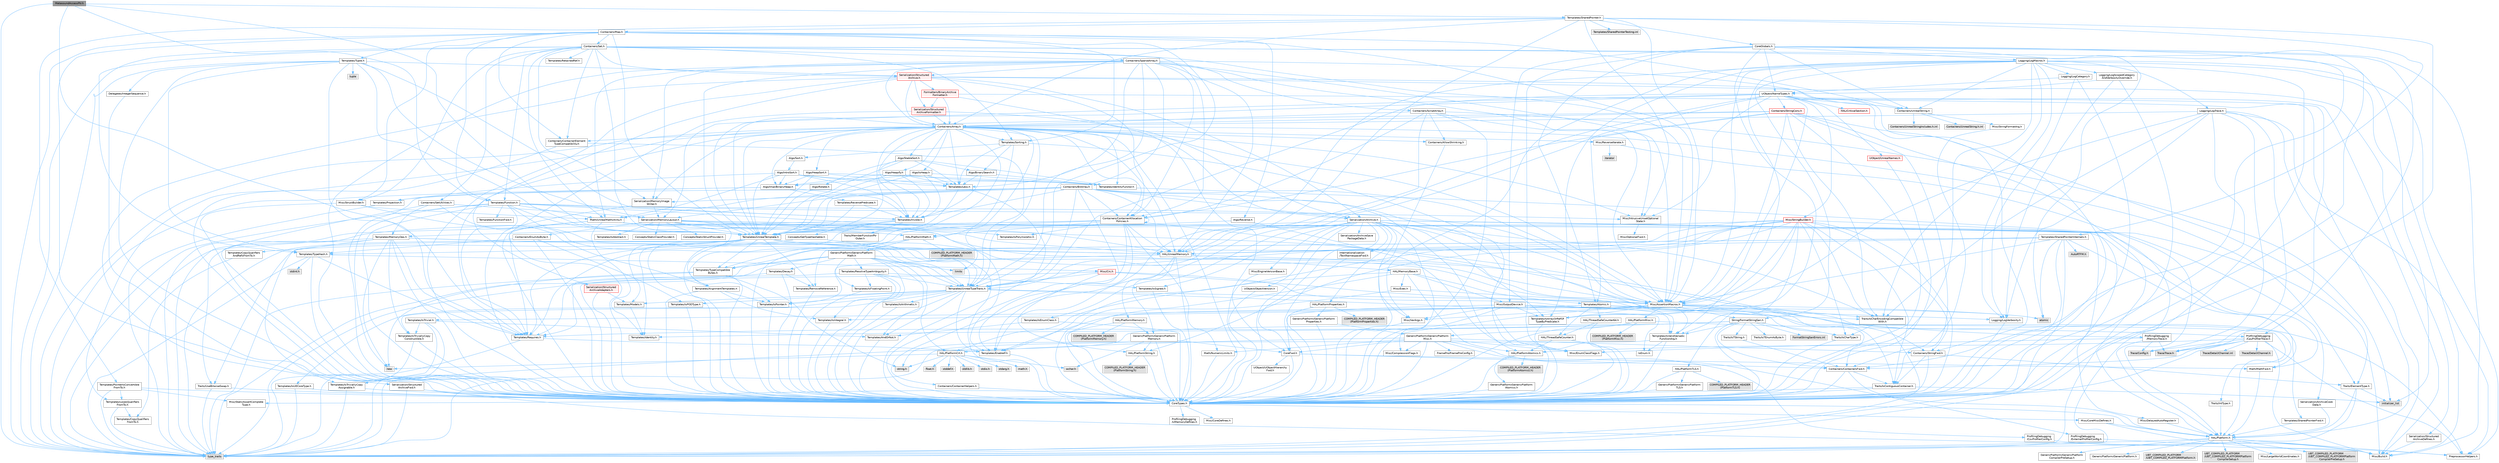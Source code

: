digraph "MetasoundAccessPtr.h"
{
 // INTERACTIVE_SVG=YES
 // LATEX_PDF_SIZE
  bgcolor="transparent";
  edge [fontname=Helvetica,fontsize=10,labelfontname=Helvetica,labelfontsize=10];
  node [fontname=Helvetica,fontsize=10,shape=box,height=0.2,width=0.4];
  Node1 [id="Node000001",label="MetasoundAccessPtr.h",height=0.2,width=0.4,color="gray40", fillcolor="grey60", style="filled", fontcolor="black",tooltip=" "];
  Node1 -> Node2 [id="edge1_Node000001_Node000002",color="steelblue1",style="solid",tooltip=" "];
  Node2 [id="Node000002",label="Templates/Function.h",height=0.2,width=0.4,color="grey40", fillcolor="white", style="filled",URL="$df/df5/Function_8h.html",tooltip=" "];
  Node2 -> Node3 [id="edge2_Node000002_Node000003",color="steelblue1",style="solid",tooltip=" "];
  Node3 [id="Node000003",label="CoreTypes.h",height=0.2,width=0.4,color="grey40", fillcolor="white", style="filled",URL="$dc/dec/CoreTypes_8h.html",tooltip=" "];
  Node3 -> Node4 [id="edge3_Node000003_Node000004",color="steelblue1",style="solid",tooltip=" "];
  Node4 [id="Node000004",label="HAL/Platform.h",height=0.2,width=0.4,color="grey40", fillcolor="white", style="filled",URL="$d9/dd0/Platform_8h.html",tooltip=" "];
  Node4 -> Node5 [id="edge4_Node000004_Node000005",color="steelblue1",style="solid",tooltip=" "];
  Node5 [id="Node000005",label="Misc/Build.h",height=0.2,width=0.4,color="grey40", fillcolor="white", style="filled",URL="$d3/dbb/Build_8h.html",tooltip=" "];
  Node4 -> Node6 [id="edge5_Node000004_Node000006",color="steelblue1",style="solid",tooltip=" "];
  Node6 [id="Node000006",label="Misc/LargeWorldCoordinates.h",height=0.2,width=0.4,color="grey40", fillcolor="white", style="filled",URL="$d2/dcb/LargeWorldCoordinates_8h.html",tooltip=" "];
  Node4 -> Node7 [id="edge6_Node000004_Node000007",color="steelblue1",style="solid",tooltip=" "];
  Node7 [id="Node000007",label="type_traits",height=0.2,width=0.4,color="grey60", fillcolor="#E0E0E0", style="filled",tooltip=" "];
  Node4 -> Node8 [id="edge7_Node000004_Node000008",color="steelblue1",style="solid",tooltip=" "];
  Node8 [id="Node000008",label="PreprocessorHelpers.h",height=0.2,width=0.4,color="grey40", fillcolor="white", style="filled",URL="$db/ddb/PreprocessorHelpers_8h.html",tooltip=" "];
  Node4 -> Node9 [id="edge8_Node000004_Node000009",color="steelblue1",style="solid",tooltip=" "];
  Node9 [id="Node000009",label="UBT_COMPILED_PLATFORM\l/UBT_COMPILED_PLATFORMPlatform\lCompilerPreSetup.h",height=0.2,width=0.4,color="grey60", fillcolor="#E0E0E0", style="filled",tooltip=" "];
  Node4 -> Node10 [id="edge9_Node000004_Node000010",color="steelblue1",style="solid",tooltip=" "];
  Node10 [id="Node000010",label="GenericPlatform/GenericPlatform\lCompilerPreSetup.h",height=0.2,width=0.4,color="grey40", fillcolor="white", style="filled",URL="$d9/dc8/GenericPlatformCompilerPreSetup_8h.html",tooltip=" "];
  Node4 -> Node11 [id="edge10_Node000004_Node000011",color="steelblue1",style="solid",tooltip=" "];
  Node11 [id="Node000011",label="GenericPlatform/GenericPlatform.h",height=0.2,width=0.4,color="grey40", fillcolor="white", style="filled",URL="$d6/d84/GenericPlatform_8h.html",tooltip=" "];
  Node4 -> Node12 [id="edge11_Node000004_Node000012",color="steelblue1",style="solid",tooltip=" "];
  Node12 [id="Node000012",label="UBT_COMPILED_PLATFORM\l/UBT_COMPILED_PLATFORMPlatform.h",height=0.2,width=0.4,color="grey60", fillcolor="#E0E0E0", style="filled",tooltip=" "];
  Node4 -> Node13 [id="edge12_Node000004_Node000013",color="steelblue1",style="solid",tooltip=" "];
  Node13 [id="Node000013",label="UBT_COMPILED_PLATFORM\l/UBT_COMPILED_PLATFORMPlatform\lCompilerSetup.h",height=0.2,width=0.4,color="grey60", fillcolor="#E0E0E0", style="filled",tooltip=" "];
  Node3 -> Node14 [id="edge13_Node000003_Node000014",color="steelblue1",style="solid",tooltip=" "];
  Node14 [id="Node000014",label="ProfilingDebugging\l/UMemoryDefines.h",height=0.2,width=0.4,color="grey40", fillcolor="white", style="filled",URL="$d2/da2/UMemoryDefines_8h.html",tooltip=" "];
  Node3 -> Node15 [id="edge14_Node000003_Node000015",color="steelblue1",style="solid",tooltip=" "];
  Node15 [id="Node000015",label="Misc/CoreMiscDefines.h",height=0.2,width=0.4,color="grey40", fillcolor="white", style="filled",URL="$da/d38/CoreMiscDefines_8h.html",tooltip=" "];
  Node15 -> Node4 [id="edge15_Node000015_Node000004",color="steelblue1",style="solid",tooltip=" "];
  Node15 -> Node8 [id="edge16_Node000015_Node000008",color="steelblue1",style="solid",tooltip=" "];
  Node3 -> Node16 [id="edge17_Node000003_Node000016",color="steelblue1",style="solid",tooltip=" "];
  Node16 [id="Node000016",label="Misc/CoreDefines.h",height=0.2,width=0.4,color="grey40", fillcolor="white", style="filled",URL="$d3/dd2/CoreDefines_8h.html",tooltip=" "];
  Node2 -> Node17 [id="edge18_Node000002_Node000017",color="steelblue1",style="solid",tooltip=" "];
  Node17 [id="Node000017",label="Misc/AssertionMacros.h",height=0.2,width=0.4,color="grey40", fillcolor="white", style="filled",URL="$d0/dfa/AssertionMacros_8h.html",tooltip=" "];
  Node17 -> Node3 [id="edge19_Node000017_Node000003",color="steelblue1",style="solid",tooltip=" "];
  Node17 -> Node4 [id="edge20_Node000017_Node000004",color="steelblue1",style="solid",tooltip=" "];
  Node17 -> Node18 [id="edge21_Node000017_Node000018",color="steelblue1",style="solid",tooltip=" "];
  Node18 [id="Node000018",label="HAL/PlatformMisc.h",height=0.2,width=0.4,color="grey40", fillcolor="white", style="filled",URL="$d0/df5/PlatformMisc_8h.html",tooltip=" "];
  Node18 -> Node3 [id="edge22_Node000018_Node000003",color="steelblue1",style="solid",tooltip=" "];
  Node18 -> Node19 [id="edge23_Node000018_Node000019",color="steelblue1",style="solid",tooltip=" "];
  Node19 [id="Node000019",label="GenericPlatform/GenericPlatform\lMisc.h",height=0.2,width=0.4,color="grey40", fillcolor="white", style="filled",URL="$db/d9a/GenericPlatformMisc_8h.html",tooltip=" "];
  Node19 -> Node20 [id="edge24_Node000019_Node000020",color="steelblue1",style="solid",tooltip=" "];
  Node20 [id="Node000020",label="Containers/StringFwd.h",height=0.2,width=0.4,color="grey40", fillcolor="white", style="filled",URL="$df/d37/StringFwd_8h.html",tooltip=" "];
  Node20 -> Node3 [id="edge25_Node000020_Node000003",color="steelblue1",style="solid",tooltip=" "];
  Node20 -> Node21 [id="edge26_Node000020_Node000021",color="steelblue1",style="solid",tooltip=" "];
  Node21 [id="Node000021",label="Traits/ElementType.h",height=0.2,width=0.4,color="grey40", fillcolor="white", style="filled",URL="$d5/d4f/ElementType_8h.html",tooltip=" "];
  Node21 -> Node4 [id="edge27_Node000021_Node000004",color="steelblue1",style="solid",tooltip=" "];
  Node21 -> Node22 [id="edge28_Node000021_Node000022",color="steelblue1",style="solid",tooltip=" "];
  Node22 [id="Node000022",label="initializer_list",height=0.2,width=0.4,color="grey60", fillcolor="#E0E0E0", style="filled",tooltip=" "];
  Node21 -> Node7 [id="edge29_Node000021_Node000007",color="steelblue1",style="solid",tooltip=" "];
  Node20 -> Node23 [id="edge30_Node000020_Node000023",color="steelblue1",style="solid",tooltip=" "];
  Node23 [id="Node000023",label="Traits/IsContiguousContainer.h",height=0.2,width=0.4,color="grey40", fillcolor="white", style="filled",URL="$d5/d3c/IsContiguousContainer_8h.html",tooltip=" "];
  Node23 -> Node3 [id="edge31_Node000023_Node000003",color="steelblue1",style="solid",tooltip=" "];
  Node23 -> Node24 [id="edge32_Node000023_Node000024",color="steelblue1",style="solid",tooltip=" "];
  Node24 [id="Node000024",label="Misc/StaticAssertComplete\lType.h",height=0.2,width=0.4,color="grey40", fillcolor="white", style="filled",URL="$d5/d4e/StaticAssertCompleteType_8h.html",tooltip=" "];
  Node23 -> Node22 [id="edge33_Node000023_Node000022",color="steelblue1",style="solid",tooltip=" "];
  Node19 -> Node25 [id="edge34_Node000019_Node000025",color="steelblue1",style="solid",tooltip=" "];
  Node25 [id="Node000025",label="CoreFwd.h",height=0.2,width=0.4,color="grey40", fillcolor="white", style="filled",URL="$d1/d1e/CoreFwd_8h.html",tooltip=" "];
  Node25 -> Node3 [id="edge35_Node000025_Node000003",color="steelblue1",style="solid",tooltip=" "];
  Node25 -> Node26 [id="edge36_Node000025_Node000026",color="steelblue1",style="solid",tooltip=" "];
  Node26 [id="Node000026",label="Containers/ContainersFwd.h",height=0.2,width=0.4,color="grey40", fillcolor="white", style="filled",URL="$d4/d0a/ContainersFwd_8h.html",tooltip=" "];
  Node26 -> Node4 [id="edge37_Node000026_Node000004",color="steelblue1",style="solid",tooltip=" "];
  Node26 -> Node3 [id="edge38_Node000026_Node000003",color="steelblue1",style="solid",tooltip=" "];
  Node26 -> Node23 [id="edge39_Node000026_Node000023",color="steelblue1",style="solid",tooltip=" "];
  Node25 -> Node27 [id="edge40_Node000025_Node000027",color="steelblue1",style="solid",tooltip=" "];
  Node27 [id="Node000027",label="Math/MathFwd.h",height=0.2,width=0.4,color="grey40", fillcolor="white", style="filled",URL="$d2/d10/MathFwd_8h.html",tooltip=" "];
  Node27 -> Node4 [id="edge41_Node000027_Node000004",color="steelblue1",style="solid",tooltip=" "];
  Node25 -> Node28 [id="edge42_Node000025_Node000028",color="steelblue1",style="solid",tooltip=" "];
  Node28 [id="Node000028",label="UObject/UObjectHierarchy\lFwd.h",height=0.2,width=0.4,color="grey40", fillcolor="white", style="filled",URL="$d3/d13/UObjectHierarchyFwd_8h.html",tooltip=" "];
  Node19 -> Node3 [id="edge43_Node000019_Node000003",color="steelblue1",style="solid",tooltip=" "];
  Node19 -> Node29 [id="edge44_Node000019_Node000029",color="steelblue1",style="solid",tooltip=" "];
  Node29 [id="Node000029",label="FramePro/FrameProConfig.h",height=0.2,width=0.4,color="grey40", fillcolor="white", style="filled",URL="$d7/d90/FrameProConfig_8h.html",tooltip=" "];
  Node19 -> Node30 [id="edge45_Node000019_Node000030",color="steelblue1",style="solid",tooltip=" "];
  Node30 [id="Node000030",label="HAL/PlatformCrt.h",height=0.2,width=0.4,color="grey40", fillcolor="white", style="filled",URL="$d8/d75/PlatformCrt_8h.html",tooltip=" "];
  Node30 -> Node31 [id="edge46_Node000030_Node000031",color="steelblue1",style="solid",tooltip=" "];
  Node31 [id="Node000031",label="new",height=0.2,width=0.4,color="grey60", fillcolor="#E0E0E0", style="filled",tooltip=" "];
  Node30 -> Node32 [id="edge47_Node000030_Node000032",color="steelblue1",style="solid",tooltip=" "];
  Node32 [id="Node000032",label="wchar.h",height=0.2,width=0.4,color="grey60", fillcolor="#E0E0E0", style="filled",tooltip=" "];
  Node30 -> Node33 [id="edge48_Node000030_Node000033",color="steelblue1",style="solid",tooltip=" "];
  Node33 [id="Node000033",label="stddef.h",height=0.2,width=0.4,color="grey60", fillcolor="#E0E0E0", style="filled",tooltip=" "];
  Node30 -> Node34 [id="edge49_Node000030_Node000034",color="steelblue1",style="solid",tooltip=" "];
  Node34 [id="Node000034",label="stdlib.h",height=0.2,width=0.4,color="grey60", fillcolor="#E0E0E0", style="filled",tooltip=" "];
  Node30 -> Node35 [id="edge50_Node000030_Node000035",color="steelblue1",style="solid",tooltip=" "];
  Node35 [id="Node000035",label="stdio.h",height=0.2,width=0.4,color="grey60", fillcolor="#E0E0E0", style="filled",tooltip=" "];
  Node30 -> Node36 [id="edge51_Node000030_Node000036",color="steelblue1",style="solid",tooltip=" "];
  Node36 [id="Node000036",label="stdarg.h",height=0.2,width=0.4,color="grey60", fillcolor="#E0E0E0", style="filled",tooltip=" "];
  Node30 -> Node37 [id="edge52_Node000030_Node000037",color="steelblue1",style="solid",tooltip=" "];
  Node37 [id="Node000037",label="math.h",height=0.2,width=0.4,color="grey60", fillcolor="#E0E0E0", style="filled",tooltip=" "];
  Node30 -> Node38 [id="edge53_Node000030_Node000038",color="steelblue1",style="solid",tooltip=" "];
  Node38 [id="Node000038",label="float.h",height=0.2,width=0.4,color="grey60", fillcolor="#E0E0E0", style="filled",tooltip=" "];
  Node30 -> Node39 [id="edge54_Node000030_Node000039",color="steelblue1",style="solid",tooltip=" "];
  Node39 [id="Node000039",label="string.h",height=0.2,width=0.4,color="grey60", fillcolor="#E0E0E0", style="filled",tooltip=" "];
  Node19 -> Node40 [id="edge55_Node000019_Node000040",color="steelblue1",style="solid",tooltip=" "];
  Node40 [id="Node000040",label="Math/NumericLimits.h",height=0.2,width=0.4,color="grey40", fillcolor="white", style="filled",URL="$df/d1b/NumericLimits_8h.html",tooltip=" "];
  Node40 -> Node3 [id="edge56_Node000040_Node000003",color="steelblue1",style="solid",tooltip=" "];
  Node19 -> Node41 [id="edge57_Node000019_Node000041",color="steelblue1",style="solid",tooltip=" "];
  Node41 [id="Node000041",label="Misc/CompressionFlags.h",height=0.2,width=0.4,color="grey40", fillcolor="white", style="filled",URL="$d9/d76/CompressionFlags_8h.html",tooltip=" "];
  Node19 -> Node42 [id="edge58_Node000019_Node000042",color="steelblue1",style="solid",tooltip=" "];
  Node42 [id="Node000042",label="Misc/EnumClassFlags.h",height=0.2,width=0.4,color="grey40", fillcolor="white", style="filled",URL="$d8/de7/EnumClassFlags_8h.html",tooltip=" "];
  Node19 -> Node43 [id="edge59_Node000019_Node000043",color="steelblue1",style="solid",tooltip=" "];
  Node43 [id="Node000043",label="ProfilingDebugging\l/CsvProfilerConfig.h",height=0.2,width=0.4,color="grey40", fillcolor="white", style="filled",URL="$d3/d88/CsvProfilerConfig_8h.html",tooltip=" "];
  Node43 -> Node5 [id="edge60_Node000043_Node000005",color="steelblue1",style="solid",tooltip=" "];
  Node19 -> Node44 [id="edge61_Node000019_Node000044",color="steelblue1",style="solid",tooltip=" "];
  Node44 [id="Node000044",label="ProfilingDebugging\l/ExternalProfilerConfig.h",height=0.2,width=0.4,color="grey40", fillcolor="white", style="filled",URL="$d3/dbb/ExternalProfilerConfig_8h.html",tooltip=" "];
  Node44 -> Node5 [id="edge62_Node000044_Node000005",color="steelblue1",style="solid",tooltip=" "];
  Node18 -> Node45 [id="edge63_Node000018_Node000045",color="steelblue1",style="solid",tooltip=" "];
  Node45 [id="Node000045",label="COMPILED_PLATFORM_HEADER\l(PlatformMisc.h)",height=0.2,width=0.4,color="grey60", fillcolor="#E0E0E0", style="filled",tooltip=" "];
  Node18 -> Node46 [id="edge64_Node000018_Node000046",color="steelblue1",style="solid",tooltip=" "];
  Node46 [id="Node000046",label="ProfilingDebugging\l/CpuProfilerTrace.h",height=0.2,width=0.4,color="grey40", fillcolor="white", style="filled",URL="$da/dcb/CpuProfilerTrace_8h.html",tooltip=" "];
  Node46 -> Node3 [id="edge65_Node000046_Node000003",color="steelblue1",style="solid",tooltip=" "];
  Node46 -> Node26 [id="edge66_Node000046_Node000026",color="steelblue1",style="solid",tooltip=" "];
  Node46 -> Node47 [id="edge67_Node000046_Node000047",color="steelblue1",style="solid",tooltip=" "];
  Node47 [id="Node000047",label="HAL/PlatformAtomics.h",height=0.2,width=0.4,color="grey40", fillcolor="white", style="filled",URL="$d3/d36/PlatformAtomics_8h.html",tooltip=" "];
  Node47 -> Node3 [id="edge68_Node000047_Node000003",color="steelblue1",style="solid",tooltip=" "];
  Node47 -> Node48 [id="edge69_Node000047_Node000048",color="steelblue1",style="solid",tooltip=" "];
  Node48 [id="Node000048",label="GenericPlatform/GenericPlatform\lAtomics.h",height=0.2,width=0.4,color="grey40", fillcolor="white", style="filled",URL="$da/d72/GenericPlatformAtomics_8h.html",tooltip=" "];
  Node48 -> Node3 [id="edge70_Node000048_Node000003",color="steelblue1",style="solid",tooltip=" "];
  Node47 -> Node49 [id="edge71_Node000047_Node000049",color="steelblue1",style="solid",tooltip=" "];
  Node49 [id="Node000049",label="COMPILED_PLATFORM_HEADER\l(PlatformAtomics.h)",height=0.2,width=0.4,color="grey60", fillcolor="#E0E0E0", style="filled",tooltip=" "];
  Node46 -> Node8 [id="edge72_Node000046_Node000008",color="steelblue1",style="solid",tooltip=" "];
  Node46 -> Node5 [id="edge73_Node000046_Node000005",color="steelblue1",style="solid",tooltip=" "];
  Node46 -> Node50 [id="edge74_Node000046_Node000050",color="steelblue1",style="solid",tooltip=" "];
  Node50 [id="Node000050",label="Trace/Config.h",height=0.2,width=0.4,color="grey60", fillcolor="#E0E0E0", style="filled",tooltip=" "];
  Node46 -> Node51 [id="edge75_Node000046_Node000051",color="steelblue1",style="solid",tooltip=" "];
  Node51 [id="Node000051",label="Trace/Detail/Channel.h",height=0.2,width=0.4,color="grey60", fillcolor="#E0E0E0", style="filled",tooltip=" "];
  Node46 -> Node52 [id="edge76_Node000046_Node000052",color="steelblue1",style="solid",tooltip=" "];
  Node52 [id="Node000052",label="Trace/Detail/Channel.inl",height=0.2,width=0.4,color="grey60", fillcolor="#E0E0E0", style="filled",tooltip=" "];
  Node46 -> Node53 [id="edge77_Node000046_Node000053",color="steelblue1",style="solid",tooltip=" "];
  Node53 [id="Node000053",label="Trace/Trace.h",height=0.2,width=0.4,color="grey60", fillcolor="#E0E0E0", style="filled",tooltip=" "];
  Node17 -> Node8 [id="edge78_Node000017_Node000008",color="steelblue1",style="solid",tooltip=" "];
  Node17 -> Node54 [id="edge79_Node000017_Node000054",color="steelblue1",style="solid",tooltip=" "];
  Node54 [id="Node000054",label="Templates/EnableIf.h",height=0.2,width=0.4,color="grey40", fillcolor="white", style="filled",URL="$d7/d60/EnableIf_8h.html",tooltip=" "];
  Node54 -> Node3 [id="edge80_Node000054_Node000003",color="steelblue1",style="solid",tooltip=" "];
  Node17 -> Node55 [id="edge81_Node000017_Node000055",color="steelblue1",style="solid",tooltip=" "];
  Node55 [id="Node000055",label="Templates/IsArrayOrRefOf\lTypeByPredicate.h",height=0.2,width=0.4,color="grey40", fillcolor="white", style="filled",URL="$d6/da1/IsArrayOrRefOfTypeByPredicate_8h.html",tooltip=" "];
  Node55 -> Node3 [id="edge82_Node000055_Node000003",color="steelblue1",style="solid",tooltip=" "];
  Node17 -> Node56 [id="edge83_Node000017_Node000056",color="steelblue1",style="solid",tooltip=" "];
  Node56 [id="Node000056",label="Templates/IsValidVariadic\lFunctionArg.h",height=0.2,width=0.4,color="grey40", fillcolor="white", style="filled",URL="$d0/dc8/IsValidVariadicFunctionArg_8h.html",tooltip=" "];
  Node56 -> Node3 [id="edge84_Node000056_Node000003",color="steelblue1",style="solid",tooltip=" "];
  Node56 -> Node57 [id="edge85_Node000056_Node000057",color="steelblue1",style="solid",tooltip=" "];
  Node57 [id="Node000057",label="IsEnum.h",height=0.2,width=0.4,color="grey40", fillcolor="white", style="filled",URL="$d4/de5/IsEnum_8h.html",tooltip=" "];
  Node56 -> Node7 [id="edge86_Node000056_Node000007",color="steelblue1",style="solid",tooltip=" "];
  Node17 -> Node58 [id="edge87_Node000017_Node000058",color="steelblue1",style="solid",tooltip=" "];
  Node58 [id="Node000058",label="Traits/IsCharEncodingCompatible\lWith.h",height=0.2,width=0.4,color="grey40", fillcolor="white", style="filled",URL="$df/dd1/IsCharEncodingCompatibleWith_8h.html",tooltip=" "];
  Node58 -> Node7 [id="edge88_Node000058_Node000007",color="steelblue1",style="solid",tooltip=" "];
  Node58 -> Node59 [id="edge89_Node000058_Node000059",color="steelblue1",style="solid",tooltip=" "];
  Node59 [id="Node000059",label="Traits/IsCharType.h",height=0.2,width=0.4,color="grey40", fillcolor="white", style="filled",URL="$db/d51/IsCharType_8h.html",tooltip=" "];
  Node59 -> Node3 [id="edge90_Node000059_Node000003",color="steelblue1",style="solid",tooltip=" "];
  Node17 -> Node60 [id="edge91_Node000017_Node000060",color="steelblue1",style="solid",tooltip=" "];
  Node60 [id="Node000060",label="Misc/VarArgs.h",height=0.2,width=0.4,color="grey40", fillcolor="white", style="filled",URL="$d5/d6f/VarArgs_8h.html",tooltip=" "];
  Node60 -> Node3 [id="edge92_Node000060_Node000003",color="steelblue1",style="solid",tooltip=" "];
  Node17 -> Node61 [id="edge93_Node000017_Node000061",color="steelblue1",style="solid",tooltip=" "];
  Node61 [id="Node000061",label="String/FormatStringSan.h",height=0.2,width=0.4,color="grey40", fillcolor="white", style="filled",URL="$d3/d8b/FormatStringSan_8h.html",tooltip=" "];
  Node61 -> Node7 [id="edge94_Node000061_Node000007",color="steelblue1",style="solid",tooltip=" "];
  Node61 -> Node3 [id="edge95_Node000061_Node000003",color="steelblue1",style="solid",tooltip=" "];
  Node61 -> Node62 [id="edge96_Node000061_Node000062",color="steelblue1",style="solid",tooltip=" "];
  Node62 [id="Node000062",label="Templates/Requires.h",height=0.2,width=0.4,color="grey40", fillcolor="white", style="filled",URL="$dc/d96/Requires_8h.html",tooltip=" "];
  Node62 -> Node54 [id="edge97_Node000062_Node000054",color="steelblue1",style="solid",tooltip=" "];
  Node62 -> Node7 [id="edge98_Node000062_Node000007",color="steelblue1",style="solid",tooltip=" "];
  Node61 -> Node63 [id="edge99_Node000061_Node000063",color="steelblue1",style="solid",tooltip=" "];
  Node63 [id="Node000063",label="Templates/Identity.h",height=0.2,width=0.4,color="grey40", fillcolor="white", style="filled",URL="$d0/dd5/Identity_8h.html",tooltip=" "];
  Node61 -> Node56 [id="edge100_Node000061_Node000056",color="steelblue1",style="solid",tooltip=" "];
  Node61 -> Node59 [id="edge101_Node000061_Node000059",color="steelblue1",style="solid",tooltip=" "];
  Node61 -> Node64 [id="edge102_Node000061_Node000064",color="steelblue1",style="solid",tooltip=" "];
  Node64 [id="Node000064",label="Traits/IsTEnumAsByte.h",height=0.2,width=0.4,color="grey40", fillcolor="white", style="filled",URL="$d1/de6/IsTEnumAsByte_8h.html",tooltip=" "];
  Node61 -> Node65 [id="edge103_Node000061_Node000065",color="steelblue1",style="solid",tooltip=" "];
  Node65 [id="Node000065",label="Traits/IsTString.h",height=0.2,width=0.4,color="grey40", fillcolor="white", style="filled",URL="$d0/df8/IsTString_8h.html",tooltip=" "];
  Node65 -> Node26 [id="edge104_Node000065_Node000026",color="steelblue1",style="solid",tooltip=" "];
  Node61 -> Node26 [id="edge105_Node000061_Node000026",color="steelblue1",style="solid",tooltip=" "];
  Node61 -> Node66 [id="edge106_Node000061_Node000066",color="steelblue1",style="solid",tooltip=" "];
  Node66 [id="Node000066",label="FormatStringSanErrors.inl",height=0.2,width=0.4,color="grey60", fillcolor="#E0E0E0", style="filled",tooltip=" "];
  Node17 -> Node67 [id="edge107_Node000017_Node000067",color="steelblue1",style="solid",tooltip=" "];
  Node67 [id="Node000067",label="atomic",height=0.2,width=0.4,color="grey60", fillcolor="#E0E0E0", style="filled",tooltip=" "];
  Node2 -> Node68 [id="edge108_Node000002_Node000068",color="steelblue1",style="solid",tooltip=" "];
  Node68 [id="Node000068",label="Misc/IntrusiveUnsetOptional\lState.h",height=0.2,width=0.4,color="grey40", fillcolor="white", style="filled",URL="$d2/d0a/IntrusiveUnsetOptionalState_8h.html",tooltip=" "];
  Node68 -> Node69 [id="edge109_Node000068_Node000069",color="steelblue1",style="solid",tooltip=" "];
  Node69 [id="Node000069",label="Misc/OptionalFwd.h",height=0.2,width=0.4,color="grey40", fillcolor="white", style="filled",URL="$dc/d50/OptionalFwd_8h.html",tooltip=" "];
  Node2 -> Node70 [id="edge110_Node000002_Node000070",color="steelblue1",style="solid",tooltip=" "];
  Node70 [id="Node000070",label="HAL/UnrealMemory.h",height=0.2,width=0.4,color="grey40", fillcolor="white", style="filled",URL="$d9/d96/UnrealMemory_8h.html",tooltip=" "];
  Node70 -> Node3 [id="edge111_Node000070_Node000003",color="steelblue1",style="solid",tooltip=" "];
  Node70 -> Node71 [id="edge112_Node000070_Node000071",color="steelblue1",style="solid",tooltip=" "];
  Node71 [id="Node000071",label="GenericPlatform/GenericPlatform\lMemory.h",height=0.2,width=0.4,color="grey40", fillcolor="white", style="filled",URL="$dd/d22/GenericPlatformMemory_8h.html",tooltip=" "];
  Node71 -> Node25 [id="edge113_Node000071_Node000025",color="steelblue1",style="solid",tooltip=" "];
  Node71 -> Node3 [id="edge114_Node000071_Node000003",color="steelblue1",style="solid",tooltip=" "];
  Node71 -> Node72 [id="edge115_Node000071_Node000072",color="steelblue1",style="solid",tooltip=" "];
  Node72 [id="Node000072",label="HAL/PlatformString.h",height=0.2,width=0.4,color="grey40", fillcolor="white", style="filled",URL="$db/db5/PlatformString_8h.html",tooltip=" "];
  Node72 -> Node3 [id="edge116_Node000072_Node000003",color="steelblue1",style="solid",tooltip=" "];
  Node72 -> Node73 [id="edge117_Node000072_Node000073",color="steelblue1",style="solid",tooltip=" "];
  Node73 [id="Node000073",label="COMPILED_PLATFORM_HEADER\l(PlatformString.h)",height=0.2,width=0.4,color="grey60", fillcolor="#E0E0E0", style="filled",tooltip=" "];
  Node71 -> Node39 [id="edge118_Node000071_Node000039",color="steelblue1",style="solid",tooltip=" "];
  Node71 -> Node32 [id="edge119_Node000071_Node000032",color="steelblue1",style="solid",tooltip=" "];
  Node70 -> Node74 [id="edge120_Node000070_Node000074",color="steelblue1",style="solid",tooltip=" "];
  Node74 [id="Node000074",label="HAL/MemoryBase.h",height=0.2,width=0.4,color="grey40", fillcolor="white", style="filled",URL="$d6/d9f/MemoryBase_8h.html",tooltip=" "];
  Node74 -> Node3 [id="edge121_Node000074_Node000003",color="steelblue1",style="solid",tooltip=" "];
  Node74 -> Node47 [id="edge122_Node000074_Node000047",color="steelblue1",style="solid",tooltip=" "];
  Node74 -> Node30 [id="edge123_Node000074_Node000030",color="steelblue1",style="solid",tooltip=" "];
  Node74 -> Node75 [id="edge124_Node000074_Node000075",color="steelblue1",style="solid",tooltip=" "];
  Node75 [id="Node000075",label="Misc/Exec.h",height=0.2,width=0.4,color="grey40", fillcolor="white", style="filled",URL="$de/ddb/Exec_8h.html",tooltip=" "];
  Node75 -> Node3 [id="edge125_Node000075_Node000003",color="steelblue1",style="solid",tooltip=" "];
  Node75 -> Node17 [id="edge126_Node000075_Node000017",color="steelblue1",style="solid",tooltip=" "];
  Node74 -> Node76 [id="edge127_Node000074_Node000076",color="steelblue1",style="solid",tooltip=" "];
  Node76 [id="Node000076",label="Misc/OutputDevice.h",height=0.2,width=0.4,color="grey40", fillcolor="white", style="filled",URL="$d7/d32/OutputDevice_8h.html",tooltip=" "];
  Node76 -> Node25 [id="edge128_Node000076_Node000025",color="steelblue1",style="solid",tooltip=" "];
  Node76 -> Node3 [id="edge129_Node000076_Node000003",color="steelblue1",style="solid",tooltip=" "];
  Node76 -> Node77 [id="edge130_Node000076_Node000077",color="steelblue1",style="solid",tooltip=" "];
  Node77 [id="Node000077",label="Logging/LogVerbosity.h",height=0.2,width=0.4,color="grey40", fillcolor="white", style="filled",URL="$d2/d8f/LogVerbosity_8h.html",tooltip=" "];
  Node77 -> Node3 [id="edge131_Node000077_Node000003",color="steelblue1",style="solid",tooltip=" "];
  Node76 -> Node60 [id="edge132_Node000076_Node000060",color="steelblue1",style="solid",tooltip=" "];
  Node76 -> Node55 [id="edge133_Node000076_Node000055",color="steelblue1",style="solid",tooltip=" "];
  Node76 -> Node56 [id="edge134_Node000076_Node000056",color="steelblue1",style="solid",tooltip=" "];
  Node76 -> Node58 [id="edge135_Node000076_Node000058",color="steelblue1",style="solid",tooltip=" "];
  Node74 -> Node78 [id="edge136_Node000074_Node000078",color="steelblue1",style="solid",tooltip=" "];
  Node78 [id="Node000078",label="Templates/Atomic.h",height=0.2,width=0.4,color="grey40", fillcolor="white", style="filled",URL="$d3/d91/Atomic_8h.html",tooltip=" "];
  Node78 -> Node79 [id="edge137_Node000078_Node000079",color="steelblue1",style="solid",tooltip=" "];
  Node79 [id="Node000079",label="HAL/ThreadSafeCounter.h",height=0.2,width=0.4,color="grey40", fillcolor="white", style="filled",URL="$dc/dc9/ThreadSafeCounter_8h.html",tooltip=" "];
  Node79 -> Node3 [id="edge138_Node000079_Node000003",color="steelblue1",style="solid",tooltip=" "];
  Node79 -> Node47 [id="edge139_Node000079_Node000047",color="steelblue1",style="solid",tooltip=" "];
  Node78 -> Node80 [id="edge140_Node000078_Node000080",color="steelblue1",style="solid",tooltip=" "];
  Node80 [id="Node000080",label="HAL/ThreadSafeCounter64.h",height=0.2,width=0.4,color="grey40", fillcolor="white", style="filled",URL="$d0/d12/ThreadSafeCounter64_8h.html",tooltip=" "];
  Node80 -> Node3 [id="edge141_Node000080_Node000003",color="steelblue1",style="solid",tooltip=" "];
  Node80 -> Node79 [id="edge142_Node000080_Node000079",color="steelblue1",style="solid",tooltip=" "];
  Node78 -> Node81 [id="edge143_Node000078_Node000081",color="steelblue1",style="solid",tooltip=" "];
  Node81 [id="Node000081",label="Templates/IsIntegral.h",height=0.2,width=0.4,color="grey40", fillcolor="white", style="filled",URL="$da/d64/IsIntegral_8h.html",tooltip=" "];
  Node81 -> Node3 [id="edge144_Node000081_Node000003",color="steelblue1",style="solid",tooltip=" "];
  Node78 -> Node82 [id="edge145_Node000078_Node000082",color="steelblue1",style="solid",tooltip=" "];
  Node82 [id="Node000082",label="Templates/IsTrivial.h",height=0.2,width=0.4,color="grey40", fillcolor="white", style="filled",URL="$da/d4c/IsTrivial_8h.html",tooltip=" "];
  Node82 -> Node83 [id="edge146_Node000082_Node000083",color="steelblue1",style="solid",tooltip=" "];
  Node83 [id="Node000083",label="Templates/AndOrNot.h",height=0.2,width=0.4,color="grey40", fillcolor="white", style="filled",URL="$db/d0a/AndOrNot_8h.html",tooltip=" "];
  Node83 -> Node3 [id="edge147_Node000083_Node000003",color="steelblue1",style="solid",tooltip=" "];
  Node82 -> Node84 [id="edge148_Node000082_Node000084",color="steelblue1",style="solid",tooltip=" "];
  Node84 [id="Node000084",label="Templates/IsTriviallyCopy\lConstructible.h",height=0.2,width=0.4,color="grey40", fillcolor="white", style="filled",URL="$d3/d78/IsTriviallyCopyConstructible_8h.html",tooltip=" "];
  Node84 -> Node3 [id="edge149_Node000084_Node000003",color="steelblue1",style="solid",tooltip=" "];
  Node84 -> Node7 [id="edge150_Node000084_Node000007",color="steelblue1",style="solid",tooltip=" "];
  Node82 -> Node85 [id="edge151_Node000082_Node000085",color="steelblue1",style="solid",tooltip=" "];
  Node85 [id="Node000085",label="Templates/IsTriviallyCopy\lAssignable.h",height=0.2,width=0.4,color="grey40", fillcolor="white", style="filled",URL="$d2/df2/IsTriviallyCopyAssignable_8h.html",tooltip=" "];
  Node85 -> Node3 [id="edge152_Node000085_Node000003",color="steelblue1",style="solid",tooltip=" "];
  Node85 -> Node7 [id="edge153_Node000085_Node000007",color="steelblue1",style="solid",tooltip=" "];
  Node82 -> Node7 [id="edge154_Node000082_Node000007",color="steelblue1",style="solid",tooltip=" "];
  Node78 -> Node86 [id="edge155_Node000078_Node000086",color="steelblue1",style="solid",tooltip=" "];
  Node86 [id="Node000086",label="Traits/IntType.h",height=0.2,width=0.4,color="grey40", fillcolor="white", style="filled",URL="$d7/deb/IntType_8h.html",tooltip=" "];
  Node86 -> Node4 [id="edge156_Node000086_Node000004",color="steelblue1",style="solid",tooltip=" "];
  Node78 -> Node67 [id="edge157_Node000078_Node000067",color="steelblue1",style="solid",tooltip=" "];
  Node70 -> Node87 [id="edge158_Node000070_Node000087",color="steelblue1",style="solid",tooltip=" "];
  Node87 [id="Node000087",label="HAL/PlatformMemory.h",height=0.2,width=0.4,color="grey40", fillcolor="white", style="filled",URL="$de/d68/PlatformMemory_8h.html",tooltip=" "];
  Node87 -> Node3 [id="edge159_Node000087_Node000003",color="steelblue1",style="solid",tooltip=" "];
  Node87 -> Node71 [id="edge160_Node000087_Node000071",color="steelblue1",style="solid",tooltip=" "];
  Node87 -> Node88 [id="edge161_Node000087_Node000088",color="steelblue1",style="solid",tooltip=" "];
  Node88 [id="Node000088",label="COMPILED_PLATFORM_HEADER\l(PlatformMemory.h)",height=0.2,width=0.4,color="grey60", fillcolor="#E0E0E0", style="filled",tooltip=" "];
  Node70 -> Node89 [id="edge162_Node000070_Node000089",color="steelblue1",style="solid",tooltip=" "];
  Node89 [id="Node000089",label="ProfilingDebugging\l/MemoryTrace.h",height=0.2,width=0.4,color="grey40", fillcolor="white", style="filled",URL="$da/dd7/MemoryTrace_8h.html",tooltip=" "];
  Node89 -> Node4 [id="edge163_Node000089_Node000004",color="steelblue1",style="solid",tooltip=" "];
  Node89 -> Node42 [id="edge164_Node000089_Node000042",color="steelblue1",style="solid",tooltip=" "];
  Node89 -> Node50 [id="edge165_Node000089_Node000050",color="steelblue1",style="solid",tooltip=" "];
  Node89 -> Node53 [id="edge166_Node000089_Node000053",color="steelblue1",style="solid",tooltip=" "];
  Node70 -> Node90 [id="edge167_Node000070_Node000090",color="steelblue1",style="solid",tooltip=" "];
  Node90 [id="Node000090",label="Templates/IsPointer.h",height=0.2,width=0.4,color="grey40", fillcolor="white", style="filled",URL="$d7/d05/IsPointer_8h.html",tooltip=" "];
  Node90 -> Node3 [id="edge168_Node000090_Node000003",color="steelblue1",style="solid",tooltip=" "];
  Node2 -> Node91 [id="edge169_Node000002_Node000091",color="steelblue1",style="solid",tooltip=" "];
  Node91 [id="Node000091",label="Templates/FunctionFwd.h",height=0.2,width=0.4,color="grey40", fillcolor="white", style="filled",URL="$d6/d54/FunctionFwd_8h.html",tooltip=" "];
  Node2 -> Node92 [id="edge170_Node000002_Node000092",color="steelblue1",style="solid",tooltip=" "];
  Node92 [id="Node000092",label="Templates/UnrealTypeTraits.h",height=0.2,width=0.4,color="grey40", fillcolor="white", style="filled",URL="$d2/d2d/UnrealTypeTraits_8h.html",tooltip=" "];
  Node92 -> Node3 [id="edge171_Node000092_Node000003",color="steelblue1",style="solid",tooltip=" "];
  Node92 -> Node90 [id="edge172_Node000092_Node000090",color="steelblue1",style="solid",tooltip=" "];
  Node92 -> Node17 [id="edge173_Node000092_Node000017",color="steelblue1",style="solid",tooltip=" "];
  Node92 -> Node83 [id="edge174_Node000092_Node000083",color="steelblue1",style="solid",tooltip=" "];
  Node92 -> Node54 [id="edge175_Node000092_Node000054",color="steelblue1",style="solid",tooltip=" "];
  Node92 -> Node93 [id="edge176_Node000092_Node000093",color="steelblue1",style="solid",tooltip=" "];
  Node93 [id="Node000093",label="Templates/IsArithmetic.h",height=0.2,width=0.4,color="grey40", fillcolor="white", style="filled",URL="$d2/d5d/IsArithmetic_8h.html",tooltip=" "];
  Node93 -> Node3 [id="edge177_Node000093_Node000003",color="steelblue1",style="solid",tooltip=" "];
  Node92 -> Node57 [id="edge178_Node000092_Node000057",color="steelblue1",style="solid",tooltip=" "];
  Node92 -> Node94 [id="edge179_Node000092_Node000094",color="steelblue1",style="solid",tooltip=" "];
  Node94 [id="Node000094",label="Templates/Models.h",height=0.2,width=0.4,color="grey40", fillcolor="white", style="filled",URL="$d3/d0c/Models_8h.html",tooltip=" "];
  Node94 -> Node63 [id="edge180_Node000094_Node000063",color="steelblue1",style="solid",tooltip=" "];
  Node92 -> Node95 [id="edge181_Node000092_Node000095",color="steelblue1",style="solid",tooltip=" "];
  Node95 [id="Node000095",label="Templates/IsPODType.h",height=0.2,width=0.4,color="grey40", fillcolor="white", style="filled",URL="$d7/db1/IsPODType_8h.html",tooltip=" "];
  Node95 -> Node3 [id="edge182_Node000095_Node000003",color="steelblue1",style="solid",tooltip=" "];
  Node92 -> Node96 [id="edge183_Node000092_Node000096",color="steelblue1",style="solid",tooltip=" "];
  Node96 [id="Node000096",label="Templates/IsUECoreType.h",height=0.2,width=0.4,color="grey40", fillcolor="white", style="filled",URL="$d1/db8/IsUECoreType_8h.html",tooltip=" "];
  Node96 -> Node3 [id="edge184_Node000096_Node000003",color="steelblue1",style="solid",tooltip=" "];
  Node96 -> Node7 [id="edge185_Node000096_Node000007",color="steelblue1",style="solid",tooltip=" "];
  Node92 -> Node84 [id="edge186_Node000092_Node000084",color="steelblue1",style="solid",tooltip=" "];
  Node2 -> Node97 [id="edge187_Node000002_Node000097",color="steelblue1",style="solid",tooltip=" "];
  Node97 [id="Node000097",label="Templates/Invoke.h",height=0.2,width=0.4,color="grey40", fillcolor="white", style="filled",URL="$d7/deb/Invoke_8h.html",tooltip=" "];
  Node97 -> Node3 [id="edge188_Node000097_Node000003",color="steelblue1",style="solid",tooltip=" "];
  Node97 -> Node98 [id="edge189_Node000097_Node000098",color="steelblue1",style="solid",tooltip=" "];
  Node98 [id="Node000098",label="Traits/MemberFunctionPtr\lOuter.h",height=0.2,width=0.4,color="grey40", fillcolor="white", style="filled",URL="$db/da7/MemberFunctionPtrOuter_8h.html",tooltip=" "];
  Node97 -> Node99 [id="edge190_Node000097_Node000099",color="steelblue1",style="solid",tooltip=" "];
  Node99 [id="Node000099",label="Templates/UnrealTemplate.h",height=0.2,width=0.4,color="grey40", fillcolor="white", style="filled",URL="$d4/d24/UnrealTemplate_8h.html",tooltip=" "];
  Node99 -> Node3 [id="edge191_Node000099_Node000003",color="steelblue1",style="solid",tooltip=" "];
  Node99 -> Node90 [id="edge192_Node000099_Node000090",color="steelblue1",style="solid",tooltip=" "];
  Node99 -> Node70 [id="edge193_Node000099_Node000070",color="steelblue1",style="solid",tooltip=" "];
  Node99 -> Node100 [id="edge194_Node000099_Node000100",color="steelblue1",style="solid",tooltip=" "];
  Node100 [id="Node000100",label="Templates/CopyQualifiers\lAndRefsFromTo.h",height=0.2,width=0.4,color="grey40", fillcolor="white", style="filled",URL="$d3/db3/CopyQualifiersAndRefsFromTo_8h.html",tooltip=" "];
  Node100 -> Node101 [id="edge195_Node000100_Node000101",color="steelblue1",style="solid",tooltip=" "];
  Node101 [id="Node000101",label="Templates/CopyQualifiers\lFromTo.h",height=0.2,width=0.4,color="grey40", fillcolor="white", style="filled",URL="$d5/db4/CopyQualifiersFromTo_8h.html",tooltip=" "];
  Node99 -> Node92 [id="edge196_Node000099_Node000092",color="steelblue1",style="solid",tooltip=" "];
  Node99 -> Node102 [id="edge197_Node000099_Node000102",color="steelblue1",style="solid",tooltip=" "];
  Node102 [id="Node000102",label="Templates/RemoveReference.h",height=0.2,width=0.4,color="grey40", fillcolor="white", style="filled",URL="$da/dbe/RemoveReference_8h.html",tooltip=" "];
  Node102 -> Node3 [id="edge198_Node000102_Node000003",color="steelblue1",style="solid",tooltip=" "];
  Node99 -> Node62 [id="edge199_Node000099_Node000062",color="steelblue1",style="solid",tooltip=" "];
  Node99 -> Node103 [id="edge200_Node000099_Node000103",color="steelblue1",style="solid",tooltip=" "];
  Node103 [id="Node000103",label="Templates/TypeCompatible\lBytes.h",height=0.2,width=0.4,color="grey40", fillcolor="white", style="filled",URL="$df/d0a/TypeCompatibleBytes_8h.html",tooltip=" "];
  Node103 -> Node3 [id="edge201_Node000103_Node000003",color="steelblue1",style="solid",tooltip=" "];
  Node103 -> Node39 [id="edge202_Node000103_Node000039",color="steelblue1",style="solid",tooltip=" "];
  Node103 -> Node31 [id="edge203_Node000103_Node000031",color="steelblue1",style="solid",tooltip=" "];
  Node103 -> Node7 [id="edge204_Node000103_Node000007",color="steelblue1",style="solid",tooltip=" "];
  Node99 -> Node63 [id="edge205_Node000099_Node000063",color="steelblue1",style="solid",tooltip=" "];
  Node99 -> Node23 [id="edge206_Node000099_Node000023",color="steelblue1",style="solid",tooltip=" "];
  Node99 -> Node104 [id="edge207_Node000099_Node000104",color="steelblue1",style="solid",tooltip=" "];
  Node104 [id="Node000104",label="Traits/UseBitwiseSwap.h",height=0.2,width=0.4,color="grey40", fillcolor="white", style="filled",URL="$db/df3/UseBitwiseSwap_8h.html",tooltip=" "];
  Node104 -> Node3 [id="edge208_Node000104_Node000003",color="steelblue1",style="solid",tooltip=" "];
  Node104 -> Node7 [id="edge209_Node000104_Node000007",color="steelblue1",style="solid",tooltip=" "];
  Node99 -> Node7 [id="edge210_Node000099_Node000007",color="steelblue1",style="solid",tooltip=" "];
  Node97 -> Node7 [id="edge211_Node000097_Node000007",color="steelblue1",style="solid",tooltip=" "];
  Node2 -> Node99 [id="edge212_Node000002_Node000099",color="steelblue1",style="solid",tooltip=" "];
  Node2 -> Node62 [id="edge213_Node000002_Node000062",color="steelblue1",style="solid",tooltip=" "];
  Node2 -> Node105 [id="edge214_Node000002_Node000105",color="steelblue1",style="solid",tooltip=" "];
  Node105 [id="Node000105",label="Math/UnrealMathUtility.h",height=0.2,width=0.4,color="grey40", fillcolor="white", style="filled",URL="$db/db8/UnrealMathUtility_8h.html",tooltip=" "];
  Node105 -> Node3 [id="edge215_Node000105_Node000003",color="steelblue1",style="solid",tooltip=" "];
  Node105 -> Node17 [id="edge216_Node000105_Node000017",color="steelblue1",style="solid",tooltip=" "];
  Node105 -> Node106 [id="edge217_Node000105_Node000106",color="steelblue1",style="solid",tooltip=" "];
  Node106 [id="Node000106",label="HAL/PlatformMath.h",height=0.2,width=0.4,color="grey40", fillcolor="white", style="filled",URL="$dc/d53/PlatformMath_8h.html",tooltip=" "];
  Node106 -> Node3 [id="edge218_Node000106_Node000003",color="steelblue1",style="solid",tooltip=" "];
  Node106 -> Node107 [id="edge219_Node000106_Node000107",color="steelblue1",style="solid",tooltip=" "];
  Node107 [id="Node000107",label="GenericPlatform/GenericPlatform\lMath.h",height=0.2,width=0.4,color="grey40", fillcolor="white", style="filled",URL="$d5/d79/GenericPlatformMath_8h.html",tooltip=" "];
  Node107 -> Node3 [id="edge220_Node000107_Node000003",color="steelblue1",style="solid",tooltip=" "];
  Node107 -> Node26 [id="edge221_Node000107_Node000026",color="steelblue1",style="solid",tooltip=" "];
  Node107 -> Node30 [id="edge222_Node000107_Node000030",color="steelblue1",style="solid",tooltip=" "];
  Node107 -> Node83 [id="edge223_Node000107_Node000083",color="steelblue1",style="solid",tooltip=" "];
  Node107 -> Node108 [id="edge224_Node000107_Node000108",color="steelblue1",style="solid",tooltip=" "];
  Node108 [id="Node000108",label="Templates/Decay.h",height=0.2,width=0.4,color="grey40", fillcolor="white", style="filled",URL="$dd/d0f/Decay_8h.html",tooltip=" "];
  Node108 -> Node3 [id="edge225_Node000108_Node000003",color="steelblue1",style="solid",tooltip=" "];
  Node108 -> Node102 [id="edge226_Node000108_Node000102",color="steelblue1",style="solid",tooltip=" "];
  Node108 -> Node7 [id="edge227_Node000108_Node000007",color="steelblue1",style="solid",tooltip=" "];
  Node107 -> Node109 [id="edge228_Node000107_Node000109",color="steelblue1",style="solid",tooltip=" "];
  Node109 [id="Node000109",label="Templates/IsFloatingPoint.h",height=0.2,width=0.4,color="grey40", fillcolor="white", style="filled",URL="$d3/d11/IsFloatingPoint_8h.html",tooltip=" "];
  Node109 -> Node3 [id="edge229_Node000109_Node000003",color="steelblue1",style="solid",tooltip=" "];
  Node107 -> Node92 [id="edge230_Node000107_Node000092",color="steelblue1",style="solid",tooltip=" "];
  Node107 -> Node62 [id="edge231_Node000107_Node000062",color="steelblue1",style="solid",tooltip=" "];
  Node107 -> Node110 [id="edge232_Node000107_Node000110",color="steelblue1",style="solid",tooltip=" "];
  Node110 [id="Node000110",label="Templates/ResolveTypeAmbiguity.h",height=0.2,width=0.4,color="grey40", fillcolor="white", style="filled",URL="$df/d1f/ResolveTypeAmbiguity_8h.html",tooltip=" "];
  Node110 -> Node3 [id="edge233_Node000110_Node000003",color="steelblue1",style="solid",tooltip=" "];
  Node110 -> Node109 [id="edge234_Node000110_Node000109",color="steelblue1",style="solid",tooltip=" "];
  Node110 -> Node92 [id="edge235_Node000110_Node000092",color="steelblue1",style="solid",tooltip=" "];
  Node110 -> Node111 [id="edge236_Node000110_Node000111",color="steelblue1",style="solid",tooltip=" "];
  Node111 [id="Node000111",label="Templates/IsSigned.h",height=0.2,width=0.4,color="grey40", fillcolor="white", style="filled",URL="$d8/dd8/IsSigned_8h.html",tooltip=" "];
  Node111 -> Node3 [id="edge237_Node000111_Node000003",color="steelblue1",style="solid",tooltip=" "];
  Node110 -> Node81 [id="edge238_Node000110_Node000081",color="steelblue1",style="solid",tooltip=" "];
  Node110 -> Node62 [id="edge239_Node000110_Node000062",color="steelblue1",style="solid",tooltip=" "];
  Node107 -> Node103 [id="edge240_Node000107_Node000103",color="steelblue1",style="solid",tooltip=" "];
  Node107 -> Node112 [id="edge241_Node000107_Node000112",color="steelblue1",style="solid",tooltip=" "];
  Node112 [id="Node000112",label="limits",height=0.2,width=0.4,color="grey60", fillcolor="#E0E0E0", style="filled",tooltip=" "];
  Node107 -> Node7 [id="edge242_Node000107_Node000007",color="steelblue1",style="solid",tooltip=" "];
  Node106 -> Node113 [id="edge243_Node000106_Node000113",color="steelblue1",style="solid",tooltip=" "];
  Node113 [id="Node000113",label="COMPILED_PLATFORM_HEADER\l(PlatformMath.h)",height=0.2,width=0.4,color="grey60", fillcolor="#E0E0E0", style="filled",tooltip=" "];
  Node105 -> Node27 [id="edge244_Node000105_Node000027",color="steelblue1",style="solid",tooltip=" "];
  Node105 -> Node63 [id="edge245_Node000105_Node000063",color="steelblue1",style="solid",tooltip=" "];
  Node105 -> Node62 [id="edge246_Node000105_Node000062",color="steelblue1",style="solid",tooltip=" "];
  Node2 -> Node31 [id="edge247_Node000002_Node000031",color="steelblue1",style="solid",tooltip=" "];
  Node2 -> Node7 [id="edge248_Node000002_Node000007",color="steelblue1",style="solid",tooltip=" "];
  Node1 -> Node62 [id="edge249_Node000001_Node000062",color="steelblue1",style="solid",tooltip=" "];
  Node1 -> Node114 [id="edge250_Node000001_Node000114",color="steelblue1",style="solid",tooltip=" "];
  Node114 [id="Node000114",label="Templates/SharedPointer.h",height=0.2,width=0.4,color="grey40", fillcolor="white", style="filled",URL="$d2/d17/SharedPointer_8h.html",tooltip=" "];
  Node114 -> Node3 [id="edge251_Node000114_Node000003",color="steelblue1",style="solid",tooltip=" "];
  Node114 -> Node68 [id="edge252_Node000114_Node000068",color="steelblue1",style="solid",tooltip=" "];
  Node114 -> Node115 [id="edge253_Node000114_Node000115",color="steelblue1",style="solid",tooltip=" "];
  Node115 [id="Node000115",label="Templates/PointerIsConvertible\lFromTo.h",height=0.2,width=0.4,color="grey40", fillcolor="white", style="filled",URL="$d6/d65/PointerIsConvertibleFromTo_8h.html",tooltip=" "];
  Node115 -> Node3 [id="edge254_Node000115_Node000003",color="steelblue1",style="solid",tooltip=" "];
  Node115 -> Node24 [id="edge255_Node000115_Node000024",color="steelblue1",style="solid",tooltip=" "];
  Node115 -> Node116 [id="edge256_Node000115_Node000116",color="steelblue1",style="solid",tooltip=" "];
  Node116 [id="Node000116",label="Templates/LosesQualifiers\lFromTo.h",height=0.2,width=0.4,color="grey40", fillcolor="white", style="filled",URL="$d2/db3/LosesQualifiersFromTo_8h.html",tooltip=" "];
  Node116 -> Node101 [id="edge257_Node000116_Node000101",color="steelblue1",style="solid",tooltip=" "];
  Node116 -> Node7 [id="edge258_Node000116_Node000007",color="steelblue1",style="solid",tooltip=" "];
  Node115 -> Node7 [id="edge259_Node000115_Node000007",color="steelblue1",style="solid",tooltip=" "];
  Node114 -> Node17 [id="edge260_Node000114_Node000017",color="steelblue1",style="solid",tooltip=" "];
  Node114 -> Node70 [id="edge261_Node000114_Node000070",color="steelblue1",style="solid",tooltip=" "];
  Node114 -> Node117 [id="edge262_Node000114_Node000117",color="steelblue1",style="solid",tooltip=" "];
  Node117 [id="Node000117",label="Containers/Array.h",height=0.2,width=0.4,color="grey40", fillcolor="white", style="filled",URL="$df/dd0/Array_8h.html",tooltip=" "];
  Node117 -> Node3 [id="edge263_Node000117_Node000003",color="steelblue1",style="solid",tooltip=" "];
  Node117 -> Node17 [id="edge264_Node000117_Node000017",color="steelblue1",style="solid",tooltip=" "];
  Node117 -> Node68 [id="edge265_Node000117_Node000068",color="steelblue1",style="solid",tooltip=" "];
  Node117 -> Node118 [id="edge266_Node000117_Node000118",color="steelblue1",style="solid",tooltip=" "];
  Node118 [id="Node000118",label="Misc/ReverseIterate.h",height=0.2,width=0.4,color="grey40", fillcolor="white", style="filled",URL="$db/de3/ReverseIterate_8h.html",tooltip=" "];
  Node118 -> Node4 [id="edge267_Node000118_Node000004",color="steelblue1",style="solid",tooltip=" "];
  Node118 -> Node119 [id="edge268_Node000118_Node000119",color="steelblue1",style="solid",tooltip=" "];
  Node119 [id="Node000119",label="iterator",height=0.2,width=0.4,color="grey60", fillcolor="#E0E0E0", style="filled",tooltip=" "];
  Node117 -> Node70 [id="edge269_Node000117_Node000070",color="steelblue1",style="solid",tooltip=" "];
  Node117 -> Node92 [id="edge270_Node000117_Node000092",color="steelblue1",style="solid",tooltip=" "];
  Node117 -> Node99 [id="edge271_Node000117_Node000099",color="steelblue1",style="solid",tooltip=" "];
  Node117 -> Node120 [id="edge272_Node000117_Node000120",color="steelblue1",style="solid",tooltip=" "];
  Node120 [id="Node000120",label="Containers/AllowShrinking.h",height=0.2,width=0.4,color="grey40", fillcolor="white", style="filled",URL="$d7/d1a/AllowShrinking_8h.html",tooltip=" "];
  Node120 -> Node3 [id="edge273_Node000120_Node000003",color="steelblue1",style="solid",tooltip=" "];
  Node117 -> Node121 [id="edge274_Node000117_Node000121",color="steelblue1",style="solid",tooltip=" "];
  Node121 [id="Node000121",label="Containers/ContainerAllocation\lPolicies.h",height=0.2,width=0.4,color="grey40", fillcolor="white", style="filled",URL="$d7/dff/ContainerAllocationPolicies_8h.html",tooltip=" "];
  Node121 -> Node3 [id="edge275_Node000121_Node000003",color="steelblue1",style="solid",tooltip=" "];
  Node121 -> Node122 [id="edge276_Node000121_Node000122",color="steelblue1",style="solid",tooltip=" "];
  Node122 [id="Node000122",label="Containers/ContainerHelpers.h",height=0.2,width=0.4,color="grey40", fillcolor="white", style="filled",URL="$d7/d33/ContainerHelpers_8h.html",tooltip=" "];
  Node122 -> Node3 [id="edge277_Node000122_Node000003",color="steelblue1",style="solid",tooltip=" "];
  Node121 -> Node121 [id="edge278_Node000121_Node000121",color="steelblue1",style="solid",tooltip=" "];
  Node121 -> Node106 [id="edge279_Node000121_Node000106",color="steelblue1",style="solid",tooltip=" "];
  Node121 -> Node70 [id="edge280_Node000121_Node000070",color="steelblue1",style="solid",tooltip=" "];
  Node121 -> Node40 [id="edge281_Node000121_Node000040",color="steelblue1",style="solid",tooltip=" "];
  Node121 -> Node17 [id="edge282_Node000121_Node000017",color="steelblue1",style="solid",tooltip=" "];
  Node121 -> Node123 [id="edge283_Node000121_Node000123",color="steelblue1",style="solid",tooltip=" "];
  Node123 [id="Node000123",label="Templates/IsPolymorphic.h",height=0.2,width=0.4,color="grey40", fillcolor="white", style="filled",URL="$dc/d20/IsPolymorphic_8h.html",tooltip=" "];
  Node121 -> Node124 [id="edge284_Node000121_Node000124",color="steelblue1",style="solid",tooltip=" "];
  Node124 [id="Node000124",label="Templates/MemoryOps.h",height=0.2,width=0.4,color="grey40", fillcolor="white", style="filled",URL="$db/dea/MemoryOps_8h.html",tooltip=" "];
  Node124 -> Node3 [id="edge285_Node000124_Node000003",color="steelblue1",style="solid",tooltip=" "];
  Node124 -> Node70 [id="edge286_Node000124_Node000070",color="steelblue1",style="solid",tooltip=" "];
  Node124 -> Node85 [id="edge287_Node000124_Node000085",color="steelblue1",style="solid",tooltip=" "];
  Node124 -> Node84 [id="edge288_Node000124_Node000084",color="steelblue1",style="solid",tooltip=" "];
  Node124 -> Node62 [id="edge289_Node000124_Node000062",color="steelblue1",style="solid",tooltip=" "];
  Node124 -> Node92 [id="edge290_Node000124_Node000092",color="steelblue1",style="solid",tooltip=" "];
  Node124 -> Node104 [id="edge291_Node000124_Node000104",color="steelblue1",style="solid",tooltip=" "];
  Node124 -> Node31 [id="edge292_Node000124_Node000031",color="steelblue1",style="solid",tooltip=" "];
  Node124 -> Node7 [id="edge293_Node000124_Node000007",color="steelblue1",style="solid",tooltip=" "];
  Node121 -> Node103 [id="edge294_Node000121_Node000103",color="steelblue1",style="solid",tooltip=" "];
  Node121 -> Node7 [id="edge295_Node000121_Node000007",color="steelblue1",style="solid",tooltip=" "];
  Node117 -> Node125 [id="edge296_Node000117_Node000125",color="steelblue1",style="solid",tooltip=" "];
  Node125 [id="Node000125",label="Containers/ContainerElement\lTypeCompatibility.h",height=0.2,width=0.4,color="grey40", fillcolor="white", style="filled",URL="$df/ddf/ContainerElementTypeCompatibility_8h.html",tooltip=" "];
  Node125 -> Node3 [id="edge297_Node000125_Node000003",color="steelblue1",style="solid",tooltip=" "];
  Node125 -> Node92 [id="edge298_Node000125_Node000092",color="steelblue1",style="solid",tooltip=" "];
  Node117 -> Node126 [id="edge299_Node000117_Node000126",color="steelblue1",style="solid",tooltip=" "];
  Node126 [id="Node000126",label="Serialization/Archive.h",height=0.2,width=0.4,color="grey40", fillcolor="white", style="filled",URL="$d7/d3b/Archive_8h.html",tooltip=" "];
  Node126 -> Node25 [id="edge300_Node000126_Node000025",color="steelblue1",style="solid",tooltip=" "];
  Node126 -> Node3 [id="edge301_Node000126_Node000003",color="steelblue1",style="solid",tooltip=" "];
  Node126 -> Node127 [id="edge302_Node000126_Node000127",color="steelblue1",style="solid",tooltip=" "];
  Node127 [id="Node000127",label="HAL/PlatformProperties.h",height=0.2,width=0.4,color="grey40", fillcolor="white", style="filled",URL="$d9/db0/PlatformProperties_8h.html",tooltip=" "];
  Node127 -> Node3 [id="edge303_Node000127_Node000003",color="steelblue1",style="solid",tooltip=" "];
  Node127 -> Node128 [id="edge304_Node000127_Node000128",color="steelblue1",style="solid",tooltip=" "];
  Node128 [id="Node000128",label="GenericPlatform/GenericPlatform\lProperties.h",height=0.2,width=0.4,color="grey40", fillcolor="white", style="filled",URL="$d2/dcd/GenericPlatformProperties_8h.html",tooltip=" "];
  Node128 -> Node3 [id="edge305_Node000128_Node000003",color="steelblue1",style="solid",tooltip=" "];
  Node128 -> Node19 [id="edge306_Node000128_Node000019",color="steelblue1",style="solid",tooltip=" "];
  Node127 -> Node129 [id="edge307_Node000127_Node000129",color="steelblue1",style="solid",tooltip=" "];
  Node129 [id="Node000129",label="COMPILED_PLATFORM_HEADER\l(PlatformProperties.h)",height=0.2,width=0.4,color="grey60", fillcolor="#E0E0E0", style="filled",tooltip=" "];
  Node126 -> Node130 [id="edge308_Node000126_Node000130",color="steelblue1",style="solid",tooltip=" "];
  Node130 [id="Node000130",label="Internationalization\l/TextNamespaceFwd.h",height=0.2,width=0.4,color="grey40", fillcolor="white", style="filled",URL="$d8/d97/TextNamespaceFwd_8h.html",tooltip=" "];
  Node130 -> Node3 [id="edge309_Node000130_Node000003",color="steelblue1",style="solid",tooltip=" "];
  Node126 -> Node27 [id="edge310_Node000126_Node000027",color="steelblue1",style="solid",tooltip=" "];
  Node126 -> Node17 [id="edge311_Node000126_Node000017",color="steelblue1",style="solid",tooltip=" "];
  Node126 -> Node5 [id="edge312_Node000126_Node000005",color="steelblue1",style="solid",tooltip=" "];
  Node126 -> Node41 [id="edge313_Node000126_Node000041",color="steelblue1",style="solid",tooltip=" "];
  Node126 -> Node131 [id="edge314_Node000126_Node000131",color="steelblue1",style="solid",tooltip=" "];
  Node131 [id="Node000131",label="Misc/EngineVersionBase.h",height=0.2,width=0.4,color="grey40", fillcolor="white", style="filled",URL="$d5/d2b/EngineVersionBase_8h.html",tooltip=" "];
  Node131 -> Node3 [id="edge315_Node000131_Node000003",color="steelblue1",style="solid",tooltip=" "];
  Node126 -> Node60 [id="edge316_Node000126_Node000060",color="steelblue1",style="solid",tooltip=" "];
  Node126 -> Node132 [id="edge317_Node000126_Node000132",color="steelblue1",style="solid",tooltip=" "];
  Node132 [id="Node000132",label="Serialization/ArchiveCook\lData.h",height=0.2,width=0.4,color="grey40", fillcolor="white", style="filled",URL="$dc/db6/ArchiveCookData_8h.html",tooltip=" "];
  Node132 -> Node4 [id="edge318_Node000132_Node000004",color="steelblue1",style="solid",tooltip=" "];
  Node126 -> Node133 [id="edge319_Node000126_Node000133",color="steelblue1",style="solid",tooltip=" "];
  Node133 [id="Node000133",label="Serialization/ArchiveSave\lPackageData.h",height=0.2,width=0.4,color="grey40", fillcolor="white", style="filled",URL="$d1/d37/ArchiveSavePackageData_8h.html",tooltip=" "];
  Node126 -> Node54 [id="edge320_Node000126_Node000054",color="steelblue1",style="solid",tooltip=" "];
  Node126 -> Node55 [id="edge321_Node000126_Node000055",color="steelblue1",style="solid",tooltip=" "];
  Node126 -> Node134 [id="edge322_Node000126_Node000134",color="steelblue1",style="solid",tooltip=" "];
  Node134 [id="Node000134",label="Templates/IsEnumClass.h",height=0.2,width=0.4,color="grey40", fillcolor="white", style="filled",URL="$d7/d15/IsEnumClass_8h.html",tooltip=" "];
  Node134 -> Node3 [id="edge323_Node000134_Node000003",color="steelblue1",style="solid",tooltip=" "];
  Node134 -> Node83 [id="edge324_Node000134_Node000083",color="steelblue1",style="solid",tooltip=" "];
  Node126 -> Node111 [id="edge325_Node000126_Node000111",color="steelblue1",style="solid",tooltip=" "];
  Node126 -> Node56 [id="edge326_Node000126_Node000056",color="steelblue1",style="solid",tooltip=" "];
  Node126 -> Node99 [id="edge327_Node000126_Node000099",color="steelblue1",style="solid",tooltip=" "];
  Node126 -> Node58 [id="edge328_Node000126_Node000058",color="steelblue1",style="solid",tooltip=" "];
  Node126 -> Node135 [id="edge329_Node000126_Node000135",color="steelblue1",style="solid",tooltip=" "];
  Node135 [id="Node000135",label="UObject/ObjectVersion.h",height=0.2,width=0.4,color="grey40", fillcolor="white", style="filled",URL="$da/d63/ObjectVersion_8h.html",tooltip=" "];
  Node135 -> Node3 [id="edge330_Node000135_Node000003",color="steelblue1",style="solid",tooltip=" "];
  Node117 -> Node136 [id="edge331_Node000117_Node000136",color="steelblue1",style="solid",tooltip=" "];
  Node136 [id="Node000136",label="Serialization/MemoryImage\lWriter.h",height=0.2,width=0.4,color="grey40", fillcolor="white", style="filled",URL="$d0/d08/MemoryImageWriter_8h.html",tooltip=" "];
  Node136 -> Node3 [id="edge332_Node000136_Node000003",color="steelblue1",style="solid",tooltip=" "];
  Node136 -> Node137 [id="edge333_Node000136_Node000137",color="steelblue1",style="solid",tooltip=" "];
  Node137 [id="Node000137",label="Serialization/MemoryLayout.h",height=0.2,width=0.4,color="grey40", fillcolor="white", style="filled",URL="$d7/d66/MemoryLayout_8h.html",tooltip=" "];
  Node137 -> Node138 [id="edge334_Node000137_Node000138",color="steelblue1",style="solid",tooltip=" "];
  Node138 [id="Node000138",label="Concepts/StaticClassProvider.h",height=0.2,width=0.4,color="grey40", fillcolor="white", style="filled",URL="$dd/d83/StaticClassProvider_8h.html",tooltip=" "];
  Node137 -> Node139 [id="edge335_Node000137_Node000139",color="steelblue1",style="solid",tooltip=" "];
  Node139 [id="Node000139",label="Concepts/StaticStructProvider.h",height=0.2,width=0.4,color="grey40", fillcolor="white", style="filled",URL="$d5/d77/StaticStructProvider_8h.html",tooltip=" "];
  Node137 -> Node140 [id="edge336_Node000137_Node000140",color="steelblue1",style="solid",tooltip=" "];
  Node140 [id="Node000140",label="Containers/EnumAsByte.h",height=0.2,width=0.4,color="grey40", fillcolor="white", style="filled",URL="$d6/d9a/EnumAsByte_8h.html",tooltip=" "];
  Node140 -> Node3 [id="edge337_Node000140_Node000003",color="steelblue1",style="solid",tooltip=" "];
  Node140 -> Node95 [id="edge338_Node000140_Node000095",color="steelblue1",style="solid",tooltip=" "];
  Node140 -> Node141 [id="edge339_Node000140_Node000141",color="steelblue1",style="solid",tooltip=" "];
  Node141 [id="Node000141",label="Templates/TypeHash.h",height=0.2,width=0.4,color="grey40", fillcolor="white", style="filled",URL="$d1/d62/TypeHash_8h.html",tooltip=" "];
  Node141 -> Node3 [id="edge340_Node000141_Node000003",color="steelblue1",style="solid",tooltip=" "];
  Node141 -> Node62 [id="edge341_Node000141_Node000062",color="steelblue1",style="solid",tooltip=" "];
  Node141 -> Node142 [id="edge342_Node000141_Node000142",color="steelblue1",style="solid",tooltip=" "];
  Node142 [id="Node000142",label="Misc/Crc.h",height=0.2,width=0.4,color="red", fillcolor="#FFF0F0", style="filled",URL="$d4/dd2/Crc_8h.html",tooltip=" "];
  Node142 -> Node3 [id="edge343_Node000142_Node000003",color="steelblue1",style="solid",tooltip=" "];
  Node142 -> Node72 [id="edge344_Node000142_Node000072",color="steelblue1",style="solid",tooltip=" "];
  Node142 -> Node17 [id="edge345_Node000142_Node000017",color="steelblue1",style="solid",tooltip=" "];
  Node142 -> Node92 [id="edge346_Node000142_Node000092",color="steelblue1",style="solid",tooltip=" "];
  Node142 -> Node59 [id="edge347_Node000142_Node000059",color="steelblue1",style="solid",tooltip=" "];
  Node141 -> Node147 [id="edge348_Node000141_Node000147",color="steelblue1",style="solid",tooltip=" "];
  Node147 [id="Node000147",label="stdint.h",height=0.2,width=0.4,color="grey60", fillcolor="#E0E0E0", style="filled",tooltip=" "];
  Node141 -> Node7 [id="edge349_Node000141_Node000007",color="steelblue1",style="solid",tooltip=" "];
  Node137 -> Node20 [id="edge350_Node000137_Node000020",color="steelblue1",style="solid",tooltip=" "];
  Node137 -> Node70 [id="edge351_Node000137_Node000070",color="steelblue1",style="solid",tooltip=" "];
  Node137 -> Node148 [id="edge352_Node000137_Node000148",color="steelblue1",style="solid",tooltip=" "];
  Node148 [id="Node000148",label="Misc/DelayedAutoRegister.h",height=0.2,width=0.4,color="grey40", fillcolor="white", style="filled",URL="$d1/dda/DelayedAutoRegister_8h.html",tooltip=" "];
  Node148 -> Node4 [id="edge353_Node000148_Node000004",color="steelblue1",style="solid",tooltip=" "];
  Node137 -> Node54 [id="edge354_Node000137_Node000054",color="steelblue1",style="solid",tooltip=" "];
  Node137 -> Node149 [id="edge355_Node000137_Node000149",color="steelblue1",style="solid",tooltip=" "];
  Node149 [id="Node000149",label="Templates/IsAbstract.h",height=0.2,width=0.4,color="grey40", fillcolor="white", style="filled",URL="$d8/db7/IsAbstract_8h.html",tooltip=" "];
  Node137 -> Node123 [id="edge356_Node000137_Node000123",color="steelblue1",style="solid",tooltip=" "];
  Node137 -> Node94 [id="edge357_Node000137_Node000094",color="steelblue1",style="solid",tooltip=" "];
  Node137 -> Node99 [id="edge358_Node000137_Node000099",color="steelblue1",style="solid",tooltip=" "];
  Node117 -> Node150 [id="edge359_Node000117_Node000150",color="steelblue1",style="solid",tooltip=" "];
  Node150 [id="Node000150",label="Algo/Heapify.h",height=0.2,width=0.4,color="grey40", fillcolor="white", style="filled",URL="$d0/d2a/Heapify_8h.html",tooltip=" "];
  Node150 -> Node151 [id="edge360_Node000150_Node000151",color="steelblue1",style="solid",tooltip=" "];
  Node151 [id="Node000151",label="Algo/Impl/BinaryHeap.h",height=0.2,width=0.4,color="grey40", fillcolor="white", style="filled",URL="$d7/da3/Algo_2Impl_2BinaryHeap_8h.html",tooltip=" "];
  Node151 -> Node97 [id="edge361_Node000151_Node000097",color="steelblue1",style="solid",tooltip=" "];
  Node151 -> Node152 [id="edge362_Node000151_Node000152",color="steelblue1",style="solid",tooltip=" "];
  Node152 [id="Node000152",label="Templates/Projection.h",height=0.2,width=0.4,color="grey40", fillcolor="white", style="filled",URL="$d7/df0/Projection_8h.html",tooltip=" "];
  Node152 -> Node7 [id="edge363_Node000152_Node000007",color="steelblue1",style="solid",tooltip=" "];
  Node151 -> Node153 [id="edge364_Node000151_Node000153",color="steelblue1",style="solid",tooltip=" "];
  Node153 [id="Node000153",label="Templates/ReversePredicate.h",height=0.2,width=0.4,color="grey40", fillcolor="white", style="filled",URL="$d8/d28/ReversePredicate_8h.html",tooltip=" "];
  Node153 -> Node97 [id="edge365_Node000153_Node000097",color="steelblue1",style="solid",tooltip=" "];
  Node153 -> Node99 [id="edge366_Node000153_Node000099",color="steelblue1",style="solid",tooltip=" "];
  Node151 -> Node7 [id="edge367_Node000151_Node000007",color="steelblue1",style="solid",tooltip=" "];
  Node150 -> Node154 [id="edge368_Node000150_Node000154",color="steelblue1",style="solid",tooltip=" "];
  Node154 [id="Node000154",label="Templates/IdentityFunctor.h",height=0.2,width=0.4,color="grey40", fillcolor="white", style="filled",URL="$d7/d2e/IdentityFunctor_8h.html",tooltip=" "];
  Node154 -> Node4 [id="edge369_Node000154_Node000004",color="steelblue1",style="solid",tooltip=" "];
  Node150 -> Node97 [id="edge370_Node000150_Node000097",color="steelblue1",style="solid",tooltip=" "];
  Node150 -> Node155 [id="edge371_Node000150_Node000155",color="steelblue1",style="solid",tooltip=" "];
  Node155 [id="Node000155",label="Templates/Less.h",height=0.2,width=0.4,color="grey40", fillcolor="white", style="filled",URL="$de/dc8/Less_8h.html",tooltip=" "];
  Node155 -> Node3 [id="edge372_Node000155_Node000003",color="steelblue1",style="solid",tooltip=" "];
  Node155 -> Node99 [id="edge373_Node000155_Node000099",color="steelblue1",style="solid",tooltip=" "];
  Node150 -> Node99 [id="edge374_Node000150_Node000099",color="steelblue1",style="solid",tooltip=" "];
  Node117 -> Node156 [id="edge375_Node000117_Node000156",color="steelblue1",style="solid",tooltip=" "];
  Node156 [id="Node000156",label="Algo/HeapSort.h",height=0.2,width=0.4,color="grey40", fillcolor="white", style="filled",URL="$d3/d92/HeapSort_8h.html",tooltip=" "];
  Node156 -> Node151 [id="edge376_Node000156_Node000151",color="steelblue1",style="solid",tooltip=" "];
  Node156 -> Node154 [id="edge377_Node000156_Node000154",color="steelblue1",style="solid",tooltip=" "];
  Node156 -> Node155 [id="edge378_Node000156_Node000155",color="steelblue1",style="solid",tooltip=" "];
  Node156 -> Node99 [id="edge379_Node000156_Node000099",color="steelblue1",style="solid",tooltip=" "];
  Node117 -> Node157 [id="edge380_Node000117_Node000157",color="steelblue1",style="solid",tooltip=" "];
  Node157 [id="Node000157",label="Algo/IsHeap.h",height=0.2,width=0.4,color="grey40", fillcolor="white", style="filled",URL="$de/d32/IsHeap_8h.html",tooltip=" "];
  Node157 -> Node151 [id="edge381_Node000157_Node000151",color="steelblue1",style="solid",tooltip=" "];
  Node157 -> Node154 [id="edge382_Node000157_Node000154",color="steelblue1",style="solid",tooltip=" "];
  Node157 -> Node97 [id="edge383_Node000157_Node000097",color="steelblue1",style="solid",tooltip=" "];
  Node157 -> Node155 [id="edge384_Node000157_Node000155",color="steelblue1",style="solid",tooltip=" "];
  Node157 -> Node99 [id="edge385_Node000157_Node000099",color="steelblue1",style="solid",tooltip=" "];
  Node117 -> Node151 [id="edge386_Node000117_Node000151",color="steelblue1",style="solid",tooltip=" "];
  Node117 -> Node158 [id="edge387_Node000117_Node000158",color="steelblue1",style="solid",tooltip=" "];
  Node158 [id="Node000158",label="Algo/StableSort.h",height=0.2,width=0.4,color="grey40", fillcolor="white", style="filled",URL="$d7/d3c/StableSort_8h.html",tooltip=" "];
  Node158 -> Node159 [id="edge388_Node000158_Node000159",color="steelblue1",style="solid",tooltip=" "];
  Node159 [id="Node000159",label="Algo/BinarySearch.h",height=0.2,width=0.4,color="grey40", fillcolor="white", style="filled",URL="$db/db4/BinarySearch_8h.html",tooltip=" "];
  Node159 -> Node154 [id="edge389_Node000159_Node000154",color="steelblue1",style="solid",tooltip=" "];
  Node159 -> Node97 [id="edge390_Node000159_Node000097",color="steelblue1",style="solid",tooltip=" "];
  Node159 -> Node155 [id="edge391_Node000159_Node000155",color="steelblue1",style="solid",tooltip=" "];
  Node158 -> Node160 [id="edge392_Node000158_Node000160",color="steelblue1",style="solid",tooltip=" "];
  Node160 [id="Node000160",label="Algo/Rotate.h",height=0.2,width=0.4,color="grey40", fillcolor="white", style="filled",URL="$dd/da7/Rotate_8h.html",tooltip=" "];
  Node160 -> Node99 [id="edge393_Node000160_Node000099",color="steelblue1",style="solid",tooltip=" "];
  Node158 -> Node154 [id="edge394_Node000158_Node000154",color="steelblue1",style="solid",tooltip=" "];
  Node158 -> Node97 [id="edge395_Node000158_Node000097",color="steelblue1",style="solid",tooltip=" "];
  Node158 -> Node155 [id="edge396_Node000158_Node000155",color="steelblue1",style="solid",tooltip=" "];
  Node158 -> Node99 [id="edge397_Node000158_Node000099",color="steelblue1",style="solid",tooltip=" "];
  Node117 -> Node161 [id="edge398_Node000117_Node000161",color="steelblue1",style="solid",tooltip=" "];
  Node161 [id="Node000161",label="Concepts/GetTypeHashable.h",height=0.2,width=0.4,color="grey40", fillcolor="white", style="filled",URL="$d3/da2/GetTypeHashable_8h.html",tooltip=" "];
  Node161 -> Node3 [id="edge399_Node000161_Node000003",color="steelblue1",style="solid",tooltip=" "];
  Node161 -> Node141 [id="edge400_Node000161_Node000141",color="steelblue1",style="solid",tooltip=" "];
  Node117 -> Node154 [id="edge401_Node000117_Node000154",color="steelblue1",style="solid",tooltip=" "];
  Node117 -> Node97 [id="edge402_Node000117_Node000097",color="steelblue1",style="solid",tooltip=" "];
  Node117 -> Node155 [id="edge403_Node000117_Node000155",color="steelblue1",style="solid",tooltip=" "];
  Node117 -> Node116 [id="edge404_Node000117_Node000116",color="steelblue1",style="solid",tooltip=" "];
  Node117 -> Node62 [id="edge405_Node000117_Node000062",color="steelblue1",style="solid",tooltip=" "];
  Node117 -> Node162 [id="edge406_Node000117_Node000162",color="steelblue1",style="solid",tooltip=" "];
  Node162 [id="Node000162",label="Templates/Sorting.h",height=0.2,width=0.4,color="grey40", fillcolor="white", style="filled",URL="$d3/d9e/Sorting_8h.html",tooltip=" "];
  Node162 -> Node3 [id="edge407_Node000162_Node000003",color="steelblue1",style="solid",tooltip=" "];
  Node162 -> Node159 [id="edge408_Node000162_Node000159",color="steelblue1",style="solid",tooltip=" "];
  Node162 -> Node163 [id="edge409_Node000162_Node000163",color="steelblue1",style="solid",tooltip=" "];
  Node163 [id="Node000163",label="Algo/Sort.h",height=0.2,width=0.4,color="grey40", fillcolor="white", style="filled",URL="$d1/d87/Sort_8h.html",tooltip=" "];
  Node163 -> Node164 [id="edge410_Node000163_Node000164",color="steelblue1",style="solid",tooltip=" "];
  Node164 [id="Node000164",label="Algo/IntroSort.h",height=0.2,width=0.4,color="grey40", fillcolor="white", style="filled",URL="$d3/db3/IntroSort_8h.html",tooltip=" "];
  Node164 -> Node151 [id="edge411_Node000164_Node000151",color="steelblue1",style="solid",tooltip=" "];
  Node164 -> Node105 [id="edge412_Node000164_Node000105",color="steelblue1",style="solid",tooltip=" "];
  Node164 -> Node154 [id="edge413_Node000164_Node000154",color="steelblue1",style="solid",tooltip=" "];
  Node164 -> Node97 [id="edge414_Node000164_Node000097",color="steelblue1",style="solid",tooltip=" "];
  Node164 -> Node152 [id="edge415_Node000164_Node000152",color="steelblue1",style="solid",tooltip=" "];
  Node164 -> Node155 [id="edge416_Node000164_Node000155",color="steelblue1",style="solid",tooltip=" "];
  Node164 -> Node99 [id="edge417_Node000164_Node000099",color="steelblue1",style="solid",tooltip=" "];
  Node162 -> Node106 [id="edge418_Node000162_Node000106",color="steelblue1",style="solid",tooltip=" "];
  Node162 -> Node155 [id="edge419_Node000162_Node000155",color="steelblue1",style="solid",tooltip=" "];
  Node117 -> Node165 [id="edge420_Node000117_Node000165",color="steelblue1",style="solid",tooltip=" "];
  Node165 [id="Node000165",label="Templates/AlignmentTemplates.h",height=0.2,width=0.4,color="grey40", fillcolor="white", style="filled",URL="$dd/d32/AlignmentTemplates_8h.html",tooltip=" "];
  Node165 -> Node3 [id="edge421_Node000165_Node000003",color="steelblue1",style="solid",tooltip=" "];
  Node165 -> Node81 [id="edge422_Node000165_Node000081",color="steelblue1",style="solid",tooltip=" "];
  Node165 -> Node90 [id="edge423_Node000165_Node000090",color="steelblue1",style="solid",tooltip=" "];
  Node117 -> Node21 [id="edge424_Node000117_Node000021",color="steelblue1",style="solid",tooltip=" "];
  Node117 -> Node112 [id="edge425_Node000117_Node000112",color="steelblue1",style="solid",tooltip=" "];
  Node117 -> Node7 [id="edge426_Node000117_Node000007",color="steelblue1",style="solid",tooltip=" "];
  Node114 -> Node166 [id="edge427_Node000114_Node000166",color="steelblue1",style="solid",tooltip=" "];
  Node166 [id="Node000166",label="Containers/Map.h",height=0.2,width=0.4,color="grey40", fillcolor="white", style="filled",URL="$df/d79/Map_8h.html",tooltip=" "];
  Node166 -> Node3 [id="edge428_Node000166_Node000003",color="steelblue1",style="solid",tooltip=" "];
  Node166 -> Node167 [id="edge429_Node000166_Node000167",color="steelblue1",style="solid",tooltip=" "];
  Node167 [id="Node000167",label="Algo/Reverse.h",height=0.2,width=0.4,color="grey40", fillcolor="white", style="filled",URL="$d5/d93/Reverse_8h.html",tooltip=" "];
  Node167 -> Node3 [id="edge430_Node000167_Node000003",color="steelblue1",style="solid",tooltip=" "];
  Node167 -> Node99 [id="edge431_Node000167_Node000099",color="steelblue1",style="solid",tooltip=" "];
  Node166 -> Node125 [id="edge432_Node000166_Node000125",color="steelblue1",style="solid",tooltip=" "];
  Node166 -> Node168 [id="edge433_Node000166_Node000168",color="steelblue1",style="solid",tooltip=" "];
  Node168 [id="Node000168",label="Containers/Set.h",height=0.2,width=0.4,color="grey40", fillcolor="white", style="filled",URL="$d4/d45/Set_8h.html",tooltip=" "];
  Node168 -> Node121 [id="edge434_Node000168_Node000121",color="steelblue1",style="solid",tooltip=" "];
  Node168 -> Node125 [id="edge435_Node000168_Node000125",color="steelblue1",style="solid",tooltip=" "];
  Node168 -> Node169 [id="edge436_Node000168_Node000169",color="steelblue1",style="solid",tooltip=" "];
  Node169 [id="Node000169",label="Containers/SetUtilities.h",height=0.2,width=0.4,color="grey40", fillcolor="white", style="filled",URL="$dc/de5/SetUtilities_8h.html",tooltip=" "];
  Node169 -> Node3 [id="edge437_Node000169_Node000003",color="steelblue1",style="solid",tooltip=" "];
  Node169 -> Node137 [id="edge438_Node000169_Node000137",color="steelblue1",style="solid",tooltip=" "];
  Node169 -> Node124 [id="edge439_Node000169_Node000124",color="steelblue1",style="solid",tooltip=" "];
  Node169 -> Node92 [id="edge440_Node000169_Node000092",color="steelblue1",style="solid",tooltip=" "];
  Node168 -> Node170 [id="edge441_Node000168_Node000170",color="steelblue1",style="solid",tooltip=" "];
  Node170 [id="Node000170",label="Containers/SparseArray.h",height=0.2,width=0.4,color="grey40", fillcolor="white", style="filled",URL="$d5/dbf/SparseArray_8h.html",tooltip=" "];
  Node170 -> Node3 [id="edge442_Node000170_Node000003",color="steelblue1",style="solid",tooltip=" "];
  Node170 -> Node17 [id="edge443_Node000170_Node000017",color="steelblue1",style="solid",tooltip=" "];
  Node170 -> Node70 [id="edge444_Node000170_Node000070",color="steelblue1",style="solid",tooltip=" "];
  Node170 -> Node92 [id="edge445_Node000170_Node000092",color="steelblue1",style="solid",tooltip=" "];
  Node170 -> Node99 [id="edge446_Node000170_Node000099",color="steelblue1",style="solid",tooltip=" "];
  Node170 -> Node121 [id="edge447_Node000170_Node000121",color="steelblue1",style="solid",tooltip=" "];
  Node170 -> Node155 [id="edge448_Node000170_Node000155",color="steelblue1",style="solid",tooltip=" "];
  Node170 -> Node117 [id="edge449_Node000170_Node000117",color="steelblue1",style="solid",tooltip=" "];
  Node170 -> Node105 [id="edge450_Node000170_Node000105",color="steelblue1",style="solid",tooltip=" "];
  Node170 -> Node171 [id="edge451_Node000170_Node000171",color="steelblue1",style="solid",tooltip=" "];
  Node171 [id="Node000171",label="Containers/ScriptArray.h",height=0.2,width=0.4,color="grey40", fillcolor="white", style="filled",URL="$dc/daf/ScriptArray_8h.html",tooltip=" "];
  Node171 -> Node3 [id="edge452_Node000171_Node000003",color="steelblue1",style="solid",tooltip=" "];
  Node171 -> Node17 [id="edge453_Node000171_Node000017",color="steelblue1",style="solid",tooltip=" "];
  Node171 -> Node70 [id="edge454_Node000171_Node000070",color="steelblue1",style="solid",tooltip=" "];
  Node171 -> Node120 [id="edge455_Node000171_Node000120",color="steelblue1",style="solid",tooltip=" "];
  Node171 -> Node121 [id="edge456_Node000171_Node000121",color="steelblue1",style="solid",tooltip=" "];
  Node171 -> Node117 [id="edge457_Node000171_Node000117",color="steelblue1",style="solid",tooltip=" "];
  Node171 -> Node22 [id="edge458_Node000171_Node000022",color="steelblue1",style="solid",tooltip=" "];
  Node170 -> Node172 [id="edge459_Node000170_Node000172",color="steelblue1",style="solid",tooltip=" "];
  Node172 [id="Node000172",label="Containers/BitArray.h",height=0.2,width=0.4,color="grey40", fillcolor="white", style="filled",URL="$d1/de4/BitArray_8h.html",tooltip=" "];
  Node172 -> Node121 [id="edge460_Node000172_Node000121",color="steelblue1",style="solid",tooltip=" "];
  Node172 -> Node3 [id="edge461_Node000172_Node000003",color="steelblue1",style="solid",tooltip=" "];
  Node172 -> Node47 [id="edge462_Node000172_Node000047",color="steelblue1",style="solid",tooltip=" "];
  Node172 -> Node70 [id="edge463_Node000172_Node000070",color="steelblue1",style="solid",tooltip=" "];
  Node172 -> Node105 [id="edge464_Node000172_Node000105",color="steelblue1",style="solid",tooltip=" "];
  Node172 -> Node17 [id="edge465_Node000172_Node000017",color="steelblue1",style="solid",tooltip=" "];
  Node172 -> Node42 [id="edge466_Node000172_Node000042",color="steelblue1",style="solid",tooltip=" "];
  Node172 -> Node126 [id="edge467_Node000172_Node000126",color="steelblue1",style="solid",tooltip=" "];
  Node172 -> Node136 [id="edge468_Node000172_Node000136",color="steelblue1",style="solid",tooltip=" "];
  Node172 -> Node137 [id="edge469_Node000172_Node000137",color="steelblue1",style="solid",tooltip=" "];
  Node172 -> Node54 [id="edge470_Node000172_Node000054",color="steelblue1",style="solid",tooltip=" "];
  Node172 -> Node97 [id="edge471_Node000172_Node000097",color="steelblue1",style="solid",tooltip=" "];
  Node172 -> Node99 [id="edge472_Node000172_Node000099",color="steelblue1",style="solid",tooltip=" "];
  Node172 -> Node92 [id="edge473_Node000172_Node000092",color="steelblue1",style="solid",tooltip=" "];
  Node170 -> Node173 [id="edge474_Node000170_Node000173",color="steelblue1",style="solid",tooltip=" "];
  Node173 [id="Node000173",label="Serialization/Structured\lArchive.h",height=0.2,width=0.4,color="red", fillcolor="#FFF0F0", style="filled",URL="$d9/d1e/StructuredArchive_8h.html",tooltip=" "];
  Node173 -> Node117 [id="edge475_Node000173_Node000117",color="steelblue1",style="solid",tooltip=" "];
  Node173 -> Node121 [id="edge476_Node000173_Node000121",color="steelblue1",style="solid",tooltip=" "];
  Node173 -> Node3 [id="edge477_Node000173_Node000003",color="steelblue1",style="solid",tooltip=" "];
  Node173 -> Node174 [id="edge478_Node000173_Node000174",color="steelblue1",style="solid",tooltip=" "];
  Node174 [id="Node000174",label="Formatters/BinaryArchive\lFormatter.h",height=0.2,width=0.4,color="red", fillcolor="#FFF0F0", style="filled",URL="$d2/d01/BinaryArchiveFormatter_8h.html",tooltip=" "];
  Node174 -> Node117 [id="edge479_Node000174_Node000117",color="steelblue1",style="solid",tooltip=" "];
  Node174 -> Node4 [id="edge480_Node000174_Node000004",color="steelblue1",style="solid",tooltip=" "];
  Node174 -> Node126 [id="edge481_Node000174_Node000126",color="steelblue1",style="solid",tooltip=" "];
  Node174 -> Node175 [id="edge482_Node000174_Node000175",color="steelblue1",style="solid",tooltip=" "];
  Node175 [id="Node000175",label="Serialization/Structured\lArchiveFormatter.h",height=0.2,width=0.4,color="red", fillcolor="#FFF0F0", style="filled",URL="$db/dfe/StructuredArchiveFormatter_8h.html",tooltip=" "];
  Node175 -> Node117 [id="edge483_Node000175_Node000117",color="steelblue1",style="solid",tooltip=" "];
  Node175 -> Node25 [id="edge484_Node000175_Node000025",color="steelblue1",style="solid",tooltip=" "];
  Node175 -> Node3 [id="edge485_Node000175_Node000003",color="steelblue1",style="solid",tooltip=" "];
  Node173 -> Node5 [id="edge486_Node000173_Node000005",color="steelblue1",style="solid",tooltip=" "];
  Node173 -> Node126 [id="edge487_Node000173_Node000126",color="steelblue1",style="solid",tooltip=" "];
  Node173 -> Node177 [id="edge488_Node000173_Node000177",color="steelblue1",style="solid",tooltip=" "];
  Node177 [id="Node000177",label="Serialization/Structured\lArchiveAdapters.h",height=0.2,width=0.4,color="red", fillcolor="#FFF0F0", style="filled",URL="$d3/de1/StructuredArchiveAdapters_8h.html",tooltip=" "];
  Node177 -> Node3 [id="edge489_Node000177_Node000003",color="steelblue1",style="solid",tooltip=" "];
  Node177 -> Node94 [id="edge490_Node000177_Node000094",color="steelblue1",style="solid",tooltip=" "];
  Node173 -> Node188 [id="edge491_Node000173_Node000188",color="steelblue1",style="solid",tooltip=" "];
  Node188 [id="Node000188",label="Serialization/Structured\lArchiveDefines.h",height=0.2,width=0.4,color="grey40", fillcolor="white", style="filled",URL="$d3/d61/StructuredArchiveDefines_8h.html",tooltip=" "];
  Node188 -> Node5 [id="edge492_Node000188_Node000005",color="steelblue1",style="solid",tooltip=" "];
  Node173 -> Node175 [id="edge493_Node000173_Node000175",color="steelblue1",style="solid",tooltip=" "];
  Node173 -> Node182 [id="edge494_Node000173_Node000182",color="steelblue1",style="solid",tooltip=" "];
  Node182 [id="Node000182",label="Serialization/Structured\lArchiveFwd.h",height=0.2,width=0.4,color="grey40", fillcolor="white", style="filled",URL="$d2/df9/StructuredArchiveFwd_8h.html",tooltip=" "];
  Node182 -> Node3 [id="edge495_Node000182_Node000003",color="steelblue1",style="solid",tooltip=" "];
  Node182 -> Node5 [id="edge496_Node000182_Node000005",color="steelblue1",style="solid",tooltip=" "];
  Node182 -> Node7 [id="edge497_Node000182_Node000007",color="steelblue1",style="solid",tooltip=" "];
  Node170 -> Node136 [id="edge498_Node000170_Node000136",color="steelblue1",style="solid",tooltip=" "];
  Node170 -> Node189 [id="edge499_Node000170_Node000189",color="steelblue1",style="solid",tooltip=" "];
  Node189 [id="Node000189",label="Containers/UnrealString.h",height=0.2,width=0.4,color="grey40", fillcolor="white", style="filled",URL="$d5/dba/UnrealString_8h.html",tooltip=" "];
  Node189 -> Node190 [id="edge500_Node000189_Node000190",color="steelblue1",style="solid",tooltip=" "];
  Node190 [id="Node000190",label="Containers/UnrealStringIncludes.h.inl",height=0.2,width=0.4,color="grey60", fillcolor="#E0E0E0", style="filled",tooltip=" "];
  Node189 -> Node191 [id="edge501_Node000189_Node000191",color="steelblue1",style="solid",tooltip=" "];
  Node191 [id="Node000191",label="Containers/UnrealString.h.inl",height=0.2,width=0.4,color="grey60", fillcolor="#E0E0E0", style="filled",tooltip=" "];
  Node189 -> Node192 [id="edge502_Node000189_Node000192",color="steelblue1",style="solid",tooltip=" "];
  Node192 [id="Node000192",label="Misc/StringFormatArg.h",height=0.2,width=0.4,color="grey40", fillcolor="white", style="filled",URL="$d2/d16/StringFormatArg_8h.html",tooltip=" "];
  Node192 -> Node26 [id="edge503_Node000192_Node000026",color="steelblue1",style="solid",tooltip=" "];
  Node170 -> Node68 [id="edge504_Node000170_Node000068",color="steelblue1",style="solid",tooltip=" "];
  Node168 -> Node26 [id="edge505_Node000168_Node000026",color="steelblue1",style="solid",tooltip=" "];
  Node168 -> Node105 [id="edge506_Node000168_Node000105",color="steelblue1",style="solid",tooltip=" "];
  Node168 -> Node17 [id="edge507_Node000168_Node000017",color="steelblue1",style="solid",tooltip=" "];
  Node168 -> Node193 [id="edge508_Node000168_Node000193",color="steelblue1",style="solid",tooltip=" "];
  Node193 [id="Node000193",label="Misc/StructBuilder.h",height=0.2,width=0.4,color="grey40", fillcolor="white", style="filled",URL="$d9/db3/StructBuilder_8h.html",tooltip=" "];
  Node193 -> Node3 [id="edge509_Node000193_Node000003",color="steelblue1",style="solid",tooltip=" "];
  Node193 -> Node105 [id="edge510_Node000193_Node000105",color="steelblue1",style="solid",tooltip=" "];
  Node193 -> Node165 [id="edge511_Node000193_Node000165",color="steelblue1",style="solid",tooltip=" "];
  Node168 -> Node136 [id="edge512_Node000168_Node000136",color="steelblue1",style="solid",tooltip=" "];
  Node168 -> Node173 [id="edge513_Node000168_Node000173",color="steelblue1",style="solid",tooltip=" "];
  Node168 -> Node2 [id="edge514_Node000168_Node000002",color="steelblue1",style="solid",tooltip=" "];
  Node168 -> Node194 [id="edge515_Node000168_Node000194",color="steelblue1",style="solid",tooltip=" "];
  Node194 [id="Node000194",label="Templates/RetainedRef.h",height=0.2,width=0.4,color="grey40", fillcolor="white", style="filled",URL="$d1/dac/RetainedRef_8h.html",tooltip=" "];
  Node168 -> Node162 [id="edge516_Node000168_Node000162",color="steelblue1",style="solid",tooltip=" "];
  Node168 -> Node141 [id="edge517_Node000168_Node000141",color="steelblue1",style="solid",tooltip=" "];
  Node168 -> Node99 [id="edge518_Node000168_Node000099",color="steelblue1",style="solid",tooltip=" "];
  Node168 -> Node22 [id="edge519_Node000168_Node000022",color="steelblue1",style="solid",tooltip=" "];
  Node168 -> Node7 [id="edge520_Node000168_Node000007",color="steelblue1",style="solid",tooltip=" "];
  Node166 -> Node189 [id="edge521_Node000166_Node000189",color="steelblue1",style="solid",tooltip=" "];
  Node166 -> Node17 [id="edge522_Node000166_Node000017",color="steelblue1",style="solid",tooltip=" "];
  Node166 -> Node193 [id="edge523_Node000166_Node000193",color="steelblue1",style="solid",tooltip=" "];
  Node166 -> Node2 [id="edge524_Node000166_Node000002",color="steelblue1",style="solid",tooltip=" "];
  Node166 -> Node162 [id="edge525_Node000166_Node000162",color="steelblue1",style="solid",tooltip=" "];
  Node166 -> Node195 [id="edge526_Node000166_Node000195",color="steelblue1",style="solid",tooltip=" "];
  Node195 [id="Node000195",label="Templates/Tuple.h",height=0.2,width=0.4,color="grey40", fillcolor="white", style="filled",URL="$d2/d4f/Tuple_8h.html",tooltip=" "];
  Node195 -> Node3 [id="edge527_Node000195_Node000003",color="steelblue1",style="solid",tooltip=" "];
  Node195 -> Node99 [id="edge528_Node000195_Node000099",color="steelblue1",style="solid",tooltip=" "];
  Node195 -> Node196 [id="edge529_Node000195_Node000196",color="steelblue1",style="solid",tooltip=" "];
  Node196 [id="Node000196",label="Delegates/IntegerSequence.h",height=0.2,width=0.4,color="grey40", fillcolor="white", style="filled",URL="$d2/dcc/IntegerSequence_8h.html",tooltip=" "];
  Node196 -> Node3 [id="edge530_Node000196_Node000003",color="steelblue1",style="solid",tooltip=" "];
  Node195 -> Node97 [id="edge531_Node000195_Node000097",color="steelblue1",style="solid",tooltip=" "];
  Node195 -> Node173 [id="edge532_Node000195_Node000173",color="steelblue1",style="solid",tooltip=" "];
  Node195 -> Node137 [id="edge533_Node000195_Node000137",color="steelblue1",style="solid",tooltip=" "];
  Node195 -> Node62 [id="edge534_Node000195_Node000062",color="steelblue1",style="solid",tooltip=" "];
  Node195 -> Node141 [id="edge535_Node000195_Node000141",color="steelblue1",style="solid",tooltip=" "];
  Node195 -> Node197 [id="edge536_Node000195_Node000197",color="steelblue1",style="solid",tooltip=" "];
  Node197 [id="Node000197",label="tuple",height=0.2,width=0.4,color="grey60", fillcolor="#E0E0E0", style="filled",tooltip=" "];
  Node195 -> Node7 [id="edge537_Node000195_Node000007",color="steelblue1",style="solid",tooltip=" "];
  Node166 -> Node99 [id="edge538_Node000166_Node000099",color="steelblue1",style="solid",tooltip=" "];
  Node166 -> Node92 [id="edge539_Node000166_Node000092",color="steelblue1",style="solid",tooltip=" "];
  Node166 -> Node7 [id="edge540_Node000166_Node000007",color="steelblue1",style="solid",tooltip=" "];
  Node114 -> Node198 [id="edge541_Node000114_Node000198",color="steelblue1",style="solid",tooltip=" "];
  Node198 [id="Node000198",label="CoreGlobals.h",height=0.2,width=0.4,color="grey40", fillcolor="white", style="filled",URL="$d5/d8c/CoreGlobals_8h.html",tooltip=" "];
  Node198 -> Node189 [id="edge542_Node000198_Node000189",color="steelblue1",style="solid",tooltip=" "];
  Node198 -> Node3 [id="edge543_Node000198_Node000003",color="steelblue1",style="solid",tooltip=" "];
  Node198 -> Node199 [id="edge544_Node000198_Node000199",color="steelblue1",style="solid",tooltip=" "];
  Node199 [id="Node000199",label="HAL/PlatformTLS.h",height=0.2,width=0.4,color="grey40", fillcolor="white", style="filled",URL="$d0/def/PlatformTLS_8h.html",tooltip=" "];
  Node199 -> Node3 [id="edge545_Node000199_Node000003",color="steelblue1",style="solid",tooltip=" "];
  Node199 -> Node200 [id="edge546_Node000199_Node000200",color="steelblue1",style="solid",tooltip=" "];
  Node200 [id="Node000200",label="GenericPlatform/GenericPlatform\lTLS.h",height=0.2,width=0.4,color="grey40", fillcolor="white", style="filled",URL="$d3/d3c/GenericPlatformTLS_8h.html",tooltip=" "];
  Node200 -> Node3 [id="edge547_Node000200_Node000003",color="steelblue1",style="solid",tooltip=" "];
  Node199 -> Node201 [id="edge548_Node000199_Node000201",color="steelblue1",style="solid",tooltip=" "];
  Node201 [id="Node000201",label="COMPILED_PLATFORM_HEADER\l(PlatformTLS.h)",height=0.2,width=0.4,color="grey60", fillcolor="#E0E0E0", style="filled",tooltip=" "];
  Node198 -> Node202 [id="edge549_Node000198_Node000202",color="steelblue1",style="solid",tooltip=" "];
  Node202 [id="Node000202",label="Logging/LogMacros.h",height=0.2,width=0.4,color="grey40", fillcolor="white", style="filled",URL="$d0/d16/LogMacros_8h.html",tooltip=" "];
  Node202 -> Node189 [id="edge550_Node000202_Node000189",color="steelblue1",style="solid",tooltip=" "];
  Node202 -> Node3 [id="edge551_Node000202_Node000003",color="steelblue1",style="solid",tooltip=" "];
  Node202 -> Node8 [id="edge552_Node000202_Node000008",color="steelblue1",style="solid",tooltip=" "];
  Node202 -> Node203 [id="edge553_Node000202_Node000203",color="steelblue1",style="solid",tooltip=" "];
  Node203 [id="Node000203",label="Logging/LogCategory.h",height=0.2,width=0.4,color="grey40", fillcolor="white", style="filled",URL="$d9/d36/LogCategory_8h.html",tooltip=" "];
  Node203 -> Node3 [id="edge554_Node000203_Node000003",color="steelblue1",style="solid",tooltip=" "];
  Node203 -> Node77 [id="edge555_Node000203_Node000077",color="steelblue1",style="solid",tooltip=" "];
  Node203 -> Node204 [id="edge556_Node000203_Node000204",color="steelblue1",style="solid",tooltip=" "];
  Node204 [id="Node000204",label="UObject/NameTypes.h",height=0.2,width=0.4,color="grey40", fillcolor="white", style="filled",URL="$d6/d35/NameTypes_8h.html",tooltip=" "];
  Node204 -> Node3 [id="edge557_Node000204_Node000003",color="steelblue1",style="solid",tooltip=" "];
  Node204 -> Node17 [id="edge558_Node000204_Node000017",color="steelblue1",style="solid",tooltip=" "];
  Node204 -> Node70 [id="edge559_Node000204_Node000070",color="steelblue1",style="solid",tooltip=" "];
  Node204 -> Node92 [id="edge560_Node000204_Node000092",color="steelblue1",style="solid",tooltip=" "];
  Node204 -> Node99 [id="edge561_Node000204_Node000099",color="steelblue1",style="solid",tooltip=" "];
  Node204 -> Node189 [id="edge562_Node000204_Node000189",color="steelblue1",style="solid",tooltip=" "];
  Node204 -> Node205 [id="edge563_Node000204_Node000205",color="steelblue1",style="solid",tooltip=" "];
  Node205 [id="Node000205",label="HAL/CriticalSection.h",height=0.2,width=0.4,color="red", fillcolor="#FFF0F0", style="filled",URL="$d6/d90/CriticalSection_8h.html",tooltip=" "];
  Node204 -> Node208 [id="edge564_Node000204_Node000208",color="steelblue1",style="solid",tooltip=" "];
  Node208 [id="Node000208",label="Containers/StringConv.h",height=0.2,width=0.4,color="red", fillcolor="#FFF0F0", style="filled",URL="$d3/ddf/StringConv_8h.html",tooltip=" "];
  Node208 -> Node3 [id="edge565_Node000208_Node000003",color="steelblue1",style="solid",tooltip=" "];
  Node208 -> Node17 [id="edge566_Node000208_Node000017",color="steelblue1",style="solid",tooltip=" "];
  Node208 -> Node121 [id="edge567_Node000208_Node000121",color="steelblue1",style="solid",tooltip=" "];
  Node208 -> Node117 [id="edge568_Node000208_Node000117",color="steelblue1",style="solid",tooltip=" "];
  Node208 -> Node99 [id="edge569_Node000208_Node000099",color="steelblue1",style="solid",tooltip=" "];
  Node208 -> Node92 [id="edge570_Node000208_Node000092",color="steelblue1",style="solid",tooltip=" "];
  Node208 -> Node21 [id="edge571_Node000208_Node000021",color="steelblue1",style="solid",tooltip=" "];
  Node208 -> Node58 [id="edge572_Node000208_Node000058",color="steelblue1",style="solid",tooltip=" "];
  Node208 -> Node23 [id="edge573_Node000208_Node000023",color="steelblue1",style="solid",tooltip=" "];
  Node208 -> Node7 [id="edge574_Node000208_Node000007",color="steelblue1",style="solid",tooltip=" "];
  Node204 -> Node20 [id="edge575_Node000204_Node000020",color="steelblue1",style="solid",tooltip=" "];
  Node204 -> Node209 [id="edge576_Node000204_Node000209",color="steelblue1",style="solid",tooltip=" "];
  Node209 [id="Node000209",label="UObject/UnrealNames.h",height=0.2,width=0.4,color="red", fillcolor="#FFF0F0", style="filled",URL="$d8/db1/UnrealNames_8h.html",tooltip=" "];
  Node209 -> Node3 [id="edge577_Node000209_Node000003",color="steelblue1",style="solid",tooltip=" "];
  Node204 -> Node78 [id="edge578_Node000204_Node000078",color="steelblue1",style="solid",tooltip=" "];
  Node204 -> Node137 [id="edge579_Node000204_Node000137",color="steelblue1",style="solid",tooltip=" "];
  Node204 -> Node68 [id="edge580_Node000204_Node000068",color="steelblue1",style="solid",tooltip=" "];
  Node204 -> Node211 [id="edge581_Node000204_Node000211",color="steelblue1",style="solid",tooltip=" "];
  Node211 [id="Node000211",label="Misc/StringBuilder.h",height=0.2,width=0.4,color="red", fillcolor="#FFF0F0", style="filled",URL="$d4/d52/StringBuilder_8h.html",tooltip=" "];
  Node211 -> Node20 [id="edge582_Node000211_Node000020",color="steelblue1",style="solid",tooltip=" "];
  Node211 -> Node3 [id="edge583_Node000211_Node000003",color="steelblue1",style="solid",tooltip=" "];
  Node211 -> Node72 [id="edge584_Node000211_Node000072",color="steelblue1",style="solid",tooltip=" "];
  Node211 -> Node70 [id="edge585_Node000211_Node000070",color="steelblue1",style="solid",tooltip=" "];
  Node211 -> Node17 [id="edge586_Node000211_Node000017",color="steelblue1",style="solid",tooltip=" "];
  Node211 -> Node54 [id="edge587_Node000211_Node000054",color="steelblue1",style="solid",tooltip=" "];
  Node211 -> Node55 [id="edge588_Node000211_Node000055",color="steelblue1",style="solid",tooltip=" "];
  Node211 -> Node56 [id="edge589_Node000211_Node000056",color="steelblue1",style="solid",tooltip=" "];
  Node211 -> Node62 [id="edge590_Node000211_Node000062",color="steelblue1",style="solid",tooltip=" "];
  Node211 -> Node99 [id="edge591_Node000211_Node000099",color="steelblue1",style="solid",tooltip=" "];
  Node211 -> Node92 [id="edge592_Node000211_Node000092",color="steelblue1",style="solid",tooltip=" "];
  Node211 -> Node58 [id="edge593_Node000211_Node000058",color="steelblue1",style="solid",tooltip=" "];
  Node211 -> Node59 [id="edge594_Node000211_Node000059",color="steelblue1",style="solid",tooltip=" "];
  Node211 -> Node23 [id="edge595_Node000211_Node000023",color="steelblue1",style="solid",tooltip=" "];
  Node211 -> Node7 [id="edge596_Node000211_Node000007",color="steelblue1",style="solid",tooltip=" "];
  Node204 -> Node53 [id="edge597_Node000204_Node000053",color="steelblue1",style="solid",tooltip=" "];
  Node202 -> Node217 [id="edge598_Node000202_Node000217",color="steelblue1",style="solid",tooltip=" "];
  Node217 [id="Node000217",label="Logging/LogScopedCategory\lAndVerbosityOverride.h",height=0.2,width=0.4,color="grey40", fillcolor="white", style="filled",URL="$de/dba/LogScopedCategoryAndVerbosityOverride_8h.html",tooltip=" "];
  Node217 -> Node3 [id="edge599_Node000217_Node000003",color="steelblue1",style="solid",tooltip=" "];
  Node217 -> Node77 [id="edge600_Node000217_Node000077",color="steelblue1",style="solid",tooltip=" "];
  Node217 -> Node204 [id="edge601_Node000217_Node000204",color="steelblue1",style="solid",tooltip=" "];
  Node202 -> Node218 [id="edge602_Node000202_Node000218",color="steelblue1",style="solid",tooltip=" "];
  Node218 [id="Node000218",label="Logging/LogTrace.h",height=0.2,width=0.4,color="grey40", fillcolor="white", style="filled",URL="$d5/d91/LogTrace_8h.html",tooltip=" "];
  Node218 -> Node3 [id="edge603_Node000218_Node000003",color="steelblue1",style="solid",tooltip=" "];
  Node218 -> Node117 [id="edge604_Node000218_Node000117",color="steelblue1",style="solid",tooltip=" "];
  Node218 -> Node8 [id="edge605_Node000218_Node000008",color="steelblue1",style="solid",tooltip=" "];
  Node218 -> Node77 [id="edge606_Node000218_Node000077",color="steelblue1",style="solid",tooltip=" "];
  Node218 -> Node5 [id="edge607_Node000218_Node000005",color="steelblue1",style="solid",tooltip=" "];
  Node218 -> Node55 [id="edge608_Node000218_Node000055",color="steelblue1",style="solid",tooltip=" "];
  Node218 -> Node50 [id="edge609_Node000218_Node000050",color="steelblue1",style="solid",tooltip=" "];
  Node218 -> Node53 [id="edge610_Node000218_Node000053",color="steelblue1",style="solid",tooltip=" "];
  Node218 -> Node58 [id="edge611_Node000218_Node000058",color="steelblue1",style="solid",tooltip=" "];
  Node202 -> Node77 [id="edge612_Node000202_Node000077",color="steelblue1",style="solid",tooltip=" "];
  Node202 -> Node17 [id="edge613_Node000202_Node000017",color="steelblue1",style="solid",tooltip=" "];
  Node202 -> Node5 [id="edge614_Node000202_Node000005",color="steelblue1",style="solid",tooltip=" "];
  Node202 -> Node60 [id="edge615_Node000202_Node000060",color="steelblue1",style="solid",tooltip=" "];
  Node202 -> Node61 [id="edge616_Node000202_Node000061",color="steelblue1",style="solid",tooltip=" "];
  Node202 -> Node54 [id="edge617_Node000202_Node000054",color="steelblue1",style="solid",tooltip=" "];
  Node202 -> Node55 [id="edge618_Node000202_Node000055",color="steelblue1",style="solid",tooltip=" "];
  Node202 -> Node56 [id="edge619_Node000202_Node000056",color="steelblue1",style="solid",tooltip=" "];
  Node202 -> Node58 [id="edge620_Node000202_Node000058",color="steelblue1",style="solid",tooltip=" "];
  Node202 -> Node7 [id="edge621_Node000202_Node000007",color="steelblue1",style="solid",tooltip=" "];
  Node198 -> Node5 [id="edge622_Node000198_Node000005",color="steelblue1",style="solid",tooltip=" "];
  Node198 -> Node42 [id="edge623_Node000198_Node000042",color="steelblue1",style="solid",tooltip=" "];
  Node198 -> Node76 [id="edge624_Node000198_Node000076",color="steelblue1",style="solid",tooltip=" "];
  Node198 -> Node46 [id="edge625_Node000198_Node000046",color="steelblue1",style="solid",tooltip=" "];
  Node198 -> Node78 [id="edge626_Node000198_Node000078",color="steelblue1",style="solid",tooltip=" "];
  Node198 -> Node204 [id="edge627_Node000198_Node000204",color="steelblue1",style="solid",tooltip=" "];
  Node198 -> Node67 [id="edge628_Node000198_Node000067",color="steelblue1",style="solid",tooltip=" "];
  Node114 -> Node219 [id="edge629_Node000114_Node000219",color="steelblue1",style="solid",tooltip=" "];
  Node219 [id="Node000219",label="Templates/SharedPointerInternals.h",height=0.2,width=0.4,color="grey40", fillcolor="white", style="filled",URL="$de/d3a/SharedPointerInternals_8h.html",tooltip=" "];
  Node219 -> Node3 [id="edge630_Node000219_Node000003",color="steelblue1",style="solid",tooltip=" "];
  Node219 -> Node70 [id="edge631_Node000219_Node000070",color="steelblue1",style="solid",tooltip=" "];
  Node219 -> Node17 [id="edge632_Node000219_Node000017",color="steelblue1",style="solid",tooltip=" "];
  Node219 -> Node102 [id="edge633_Node000219_Node000102",color="steelblue1",style="solid",tooltip=" "];
  Node219 -> Node220 [id="edge634_Node000219_Node000220",color="steelblue1",style="solid",tooltip=" "];
  Node220 [id="Node000220",label="Templates/SharedPointerFwd.h",height=0.2,width=0.4,color="grey40", fillcolor="white", style="filled",URL="$d3/d1d/SharedPointerFwd_8h.html",tooltip=" "];
  Node220 -> Node4 [id="edge635_Node000220_Node000004",color="steelblue1",style="solid",tooltip=" "];
  Node219 -> Node103 [id="edge636_Node000219_Node000103",color="steelblue1",style="solid",tooltip=" "];
  Node219 -> Node221 [id="edge637_Node000219_Node000221",color="steelblue1",style="solid",tooltip=" "];
  Node221 [id="Node000221",label="AutoRTFM.h",height=0.2,width=0.4,color="grey60", fillcolor="#E0E0E0", style="filled",tooltip=" "];
  Node219 -> Node67 [id="edge638_Node000219_Node000067",color="steelblue1",style="solid",tooltip=" "];
  Node219 -> Node7 [id="edge639_Node000219_Node000007",color="steelblue1",style="solid",tooltip=" "];
  Node114 -> Node222 [id="edge640_Node000114_Node000222",color="steelblue1",style="solid",tooltip=" "];
  Node222 [id="Node000222",label="Templates/SharedPointerTesting.inl",height=0.2,width=0.4,color="grey60", fillcolor="#E0E0E0", style="filled",tooltip=" "];
  Node1 -> Node99 [id="edge641_Node000001_Node000099",color="steelblue1",style="solid",tooltip=" "];
  Node1 -> Node7 [id="edge642_Node000001_Node000007",color="steelblue1",style="solid",tooltip=" "];
}
